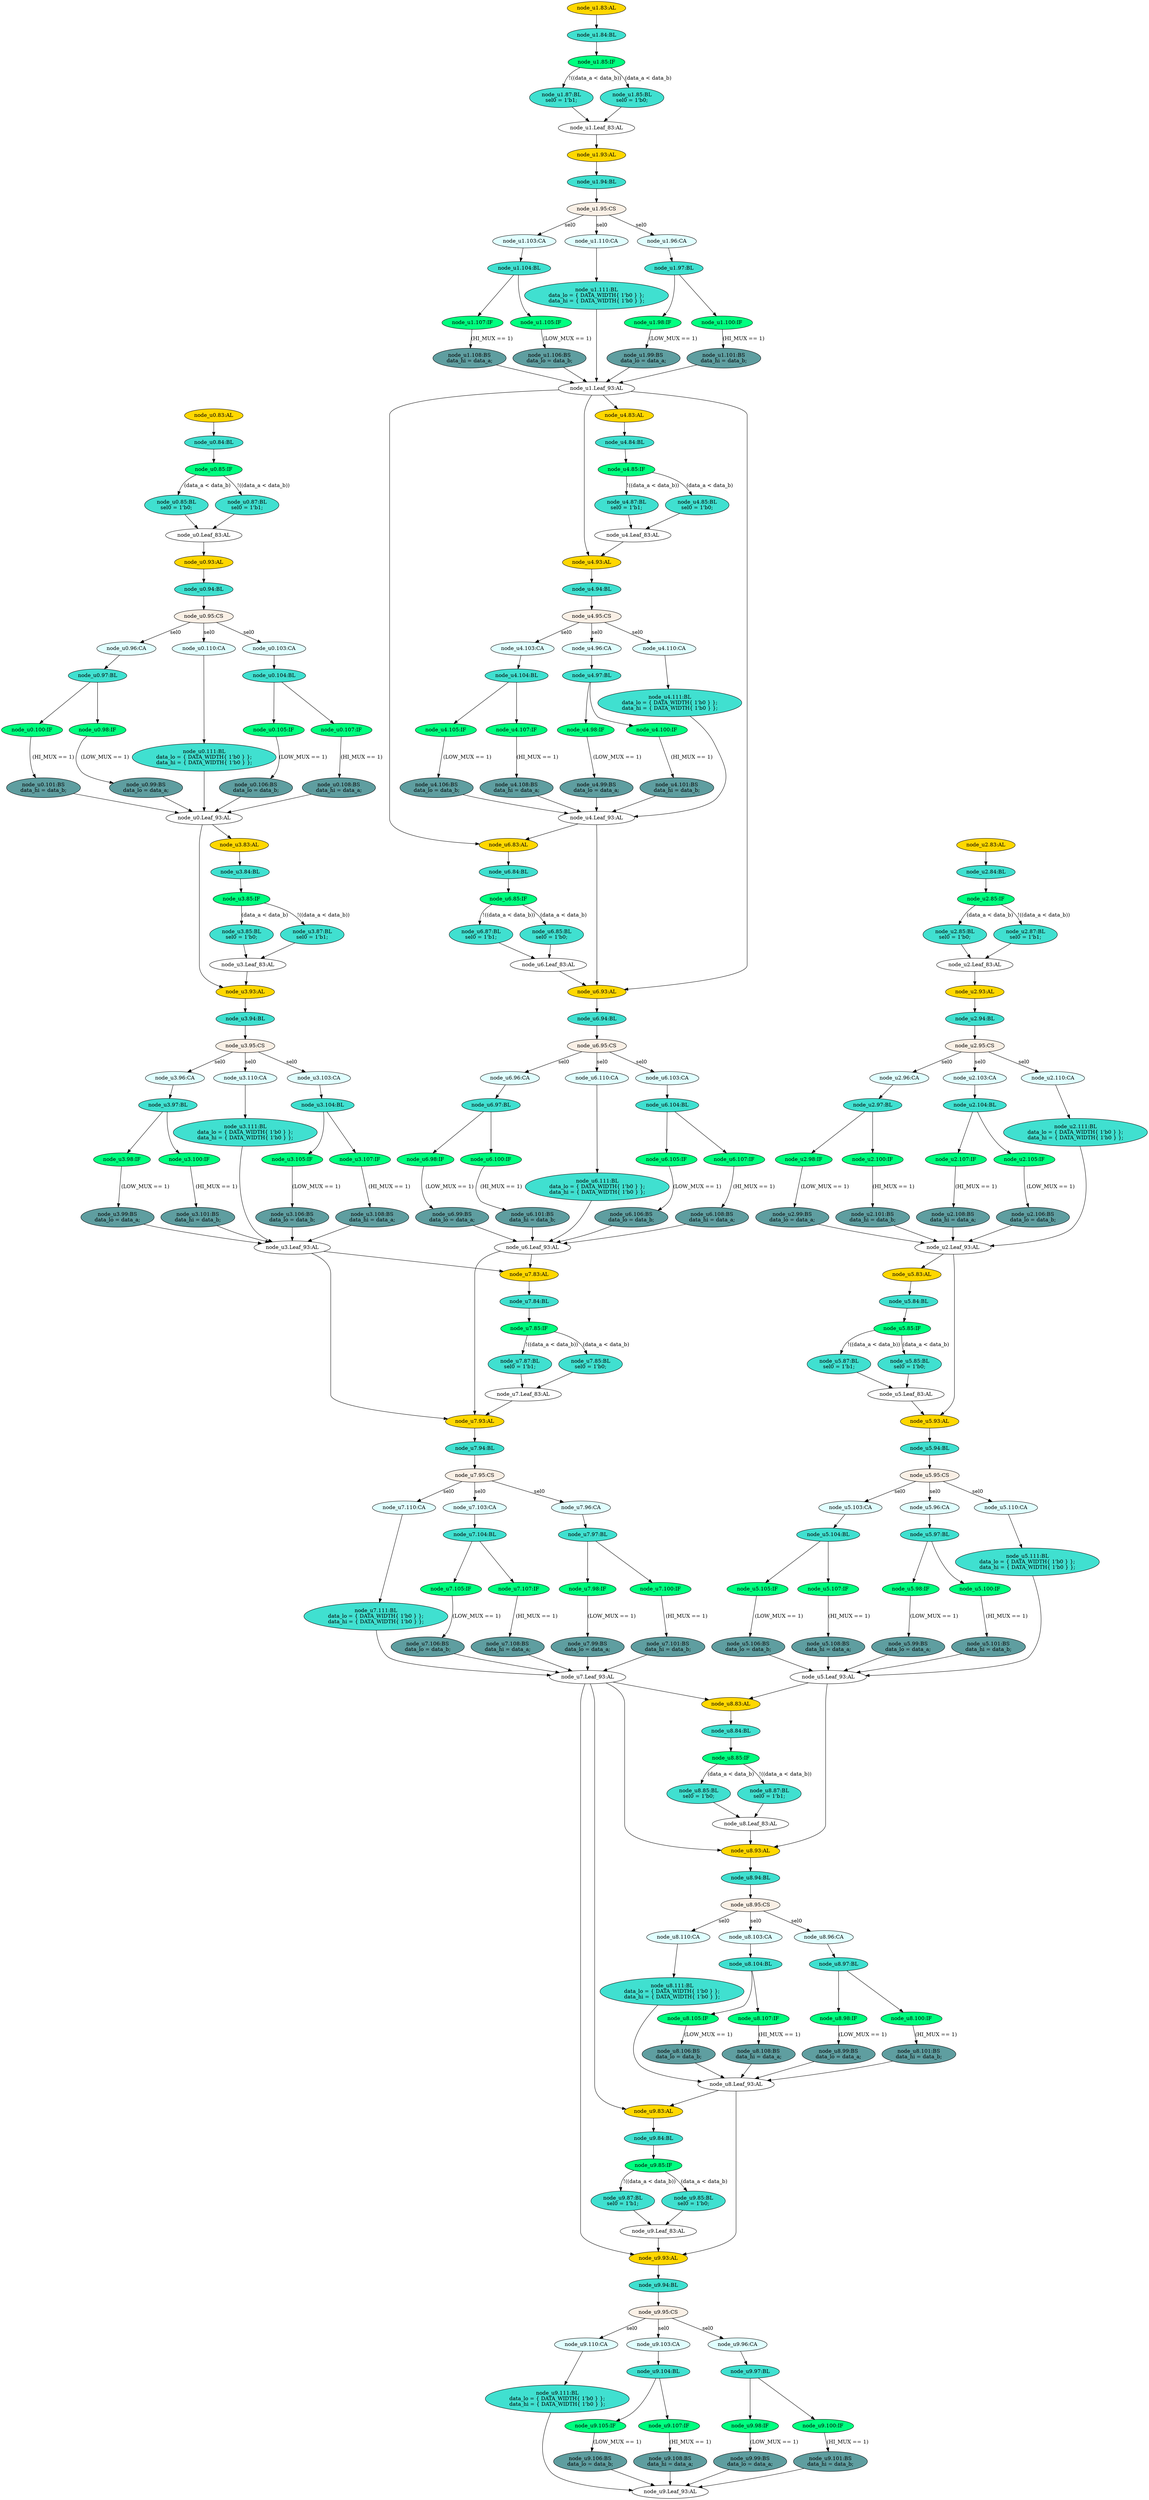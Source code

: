 strict digraph "compose( ,  )" {
	node [label="\N"];
	"node_u7.Leaf_93:AL"	 [def_var="['data_hi', 'data_lo']",
		label="node_u7.Leaf_93:AL"];
	"node_u8.93:AL"	 [ast="<pyverilog.vparser.ast.Always object at 0x7f8ec69d7350>",
		clk_sens=False,
		fillcolor=gold,
		label="node_u8.93:AL",
		sens="['data_b', 'data_a']",
		statements="[]",
		style=filled,
		typ=Always,
		use_var="['data_b', 'data_a', 'sel0', 'LOW_MUX', 'HI_MUX']"];
	"node_u7.Leaf_93:AL" -> "node_u8.93:AL";
	"node_u9.93:AL"	 [ast="<pyverilog.vparser.ast.Always object at 0x7f8ec69d7350>",
		clk_sens=False,
		fillcolor=gold,
		label="node_u9.93:AL",
		sens="['data_b', 'data_a']",
		statements="[]",
		style=filled,
		typ=Always,
		use_var="['data_b', 'data_a', 'sel0', 'LOW_MUX', 'HI_MUX']"];
	"node_u7.Leaf_93:AL" -> "node_u9.93:AL";
	"node_u9.83:AL"	 [ast="<pyverilog.vparser.ast.Always object at 0x7f8ec69c52d0>",
		clk_sens=False,
		fillcolor=gold,
		label="node_u9.83:AL",
		sens="[]",
		statements="[]",
		style=filled,
		typ=Always,
		use_var="['data_b', 'data_a']"];
	"node_u7.Leaf_93:AL" -> "node_u9.83:AL";
	"node_u8.83:AL"	 [ast="<pyverilog.vparser.ast.Always object at 0x7f8ec69c52d0>",
		clk_sens=False,
		fillcolor=gold,
		label="node_u8.83:AL",
		sens="[]",
		statements="[]",
		style=filled,
		typ=Always,
		use_var="['data_b', 'data_a']"];
	"node_u7.Leaf_93:AL" -> "node_u8.83:AL";
	"node_u2.103:CA"	 [ast="<pyverilog.vparser.ast.Case object at 0x7f8ec68652d0>",
		fillcolor=lightcyan,
		label="node_u2.103:CA",
		statements="[]",
		style=filled,
		typ=Case];
	"node_u2.104:BL"	 [ast="<pyverilog.vparser.ast.Block object at 0x7f8ec6865190>",
		fillcolor=turquoise,
		label="node_u2.104:BL",
		statements="[]",
		style=filled,
		typ=Block];
	"node_u2.103:CA" -> "node_u2.104:BL"	 [cond="[]",
		lineno=None];
	"node_u4.85:IF"	 [ast="<pyverilog.vparser.ast.IfStatement object at 0x7f8ec69ad050>",
		fillcolor=springgreen,
		label="node_u4.85:IF",
		statements="[]",
		style=filled,
		typ=IfStatement];
	"node_u4.87:BL"	 [ast="<pyverilog.vparser.ast.Block object at 0x7f8ec69adb50>",
		fillcolor=turquoise,
		label="node_u4.87:BL
sel0 = 1'b1;",
		statements="[<pyverilog.vparser.ast.BlockingSubstitution object at 0x7f8ec69ad150>]",
		style=filled,
		typ=Block];
	"node_u4.85:IF" -> "node_u4.87:BL"	 [cond="['data_a', 'data_b']",
		label="!((data_a < data_b))",
		lineno=85];
	"node_u4.85:BL"	 [ast="<pyverilog.vparser.ast.Block object at 0x7f8ec69ad450>",
		fillcolor=turquoise,
		label="node_u4.85:BL
sel0 = 1'b0;",
		statements="[<pyverilog.vparser.ast.BlockingSubstitution object at 0x7f8ec69ad550>]",
		style=filled,
		typ=Block];
	"node_u4.85:IF" -> "node_u4.85:BL"	 [cond="['data_a', 'data_b']",
		label="(data_a < data_b)",
		lineno=85];
	"node_u0.110:CA"	 [ast="<pyverilog.vparser.ast.Case object at 0x7f8ec68659d0>",
		fillcolor=lightcyan,
		label="node_u0.110:CA",
		statements="[]",
		style=filled,
		typ=Case];
	"node_u0.111:BL"	 [ast="<pyverilog.vparser.ast.Block object at 0x7f8ec6865450>",
		fillcolor=turquoise,
		label="node_u0.111:BL
data_lo = { DATA_WIDTH{ 1'b0 } };
data_hi = { DATA_WIDTH{ 1'b0 } };",
		statements="[<pyverilog.vparser.ast.BlockingSubstitution object at 0x7f8ec6865b90>, <pyverilog.vparser.ast.BlockingSubstitution object at 0x7f8ec6865d90>]",
		style=filled,
		typ=Block];
	"node_u0.110:CA" -> "node_u0.111:BL"	 [cond="[]",
		lineno=None];
	"node_u7.110:CA"	 [ast="<pyverilog.vparser.ast.Case object at 0x7f8ec68659d0>",
		fillcolor=lightcyan,
		label="node_u7.110:CA",
		statements="[]",
		style=filled,
		typ=Case];
	"node_u7.111:BL"	 [ast="<pyverilog.vparser.ast.Block object at 0x7f8ec6865450>",
		fillcolor=turquoise,
		label="node_u7.111:BL
data_lo = { DATA_WIDTH{ 1'b0 } };
data_hi = { DATA_WIDTH{ 1'b0 } };",
		statements="[<pyverilog.vparser.ast.BlockingSubstitution object at 0x7f8ec6865b90>, <pyverilog.vparser.ast.BlockingSubstitution object at 0x7f8ec6865d90>]",
		style=filled,
		typ=Block];
	"node_u7.110:CA" -> "node_u7.111:BL"	 [cond="[]",
		lineno=None];
	"node_u8.94:BL"	 [ast="<pyverilog.vparser.ast.Block object at 0x7f8ec72a64d0>",
		fillcolor=turquoise,
		label="node_u8.94:BL",
		statements="[]",
		style=filled,
		typ=Block];
	"node_u8.93:AL" -> "node_u8.94:BL"	 [cond="[]",
		lineno=None];
	"node_u7.105:IF"	 [ast="<pyverilog.vparser.ast.IfStatement object at 0x7f8ec6865e50>",
		fillcolor=springgreen,
		label="node_u7.105:IF",
		statements="[]",
		style=filled,
		typ=IfStatement];
	"node_u7.106:BS"	 [ast="<pyverilog.vparser.ast.BlockingSubstitution object at 0x7f8ec6865e90>",
		fillcolor=cadetblue,
		label="node_u7.106:BS
data_lo = data_b;",
		statements="[<pyverilog.vparser.ast.BlockingSubstitution object at 0x7f8ec6865e90>]",
		style=filled,
		typ=BlockingSubstitution];
	"node_u7.105:IF" -> "node_u7.106:BS"	 [cond="['LOW_MUX']",
		label="(LOW_MUX == 1)",
		lineno=105];
	"node_u1.106:BS"	 [ast="<pyverilog.vparser.ast.BlockingSubstitution object at 0x7f8ec6865e90>",
		fillcolor=cadetblue,
		label="node_u1.106:BS
data_lo = data_b;",
		statements="[<pyverilog.vparser.ast.BlockingSubstitution object at 0x7f8ec6865e90>]",
		style=filled,
		typ=BlockingSubstitution];
	"node_u1.Leaf_93:AL"	 [def_var="['data_hi', 'data_lo']",
		label="node_u1.Leaf_93:AL"];
	"node_u1.106:BS" -> "node_u1.Leaf_93:AL"	 [cond="[]",
		lineno=None];
	"node_u9.110:CA"	 [ast="<pyverilog.vparser.ast.Case object at 0x7f8ec68659d0>",
		fillcolor=lightcyan,
		label="node_u9.110:CA",
		statements="[]",
		style=filled,
		typ=Case];
	"node_u9.111:BL"	 [ast="<pyverilog.vparser.ast.Block object at 0x7f8ec6865450>",
		fillcolor=turquoise,
		label="node_u9.111:BL
data_lo = { DATA_WIDTH{ 1'b0 } };
data_hi = { DATA_WIDTH{ 1'b0 } };",
		statements="[<pyverilog.vparser.ast.BlockingSubstitution object at 0x7f8ec6865b90>, <pyverilog.vparser.ast.BlockingSubstitution object at 0x7f8ec6865d90>]",
		style=filled,
		typ=Block];
	"node_u9.110:CA" -> "node_u9.111:BL"	 [cond="[]",
		lineno=None];
	"node_u5.Leaf_83:AL"	 [def_var="['sel0']",
		label="node_u5.Leaf_83:AL"];
	"node_u5.93:AL"	 [ast="<pyverilog.vparser.ast.Always object at 0x7f8ec69d7350>",
		clk_sens=False,
		fillcolor=gold,
		label="node_u5.93:AL",
		sens="['data_b', 'data_a']",
		statements="[]",
		style=filled,
		typ=Always,
		use_var="['data_b', 'data_a', 'sel0', 'LOW_MUX', 'HI_MUX']"];
	"node_u5.Leaf_83:AL" -> "node_u5.93:AL";
	"node_u9.Leaf_93:AL"	 [def_var="['data_hi', 'data_lo']",
		label="node_u9.Leaf_93:AL"];
	"node_u9.84:BL"	 [ast="<pyverilog.vparser.ast.Block object at 0x7f8ec69c50d0>",
		fillcolor=turquoise,
		label="node_u9.84:BL",
		statements="[]",
		style=filled,
		typ=Block];
	"node_u9.85:IF"	 [ast="<pyverilog.vparser.ast.IfStatement object at 0x7f8ec69ad050>",
		fillcolor=springgreen,
		label="node_u9.85:IF",
		statements="[]",
		style=filled,
		typ=IfStatement];
	"node_u9.84:BL" -> "node_u9.85:IF"	 [cond="[]",
		lineno=None];
	"node_u4.83:AL"	 [ast="<pyverilog.vparser.ast.Always object at 0x7f8ec69c52d0>",
		clk_sens=False,
		fillcolor=gold,
		label="node_u4.83:AL",
		sens="[]",
		statements="[]",
		style=filled,
		typ=Always,
		use_var="['data_b', 'data_a']"];
	"node_u1.Leaf_93:AL" -> "node_u4.83:AL";
	"node_u6.93:AL"	 [ast="<pyverilog.vparser.ast.Always object at 0x7f8ec69d7350>",
		clk_sens=False,
		fillcolor=gold,
		label="node_u6.93:AL",
		sens="['data_b', 'data_a']",
		statements="[]",
		style=filled,
		typ=Always,
		use_var="['data_b', 'data_a', 'sel0', 'LOW_MUX', 'HI_MUX']"];
	"node_u1.Leaf_93:AL" -> "node_u6.93:AL";
	"node_u6.83:AL"	 [ast="<pyverilog.vparser.ast.Always object at 0x7f8ec69c52d0>",
		clk_sens=False,
		fillcolor=gold,
		label="node_u6.83:AL",
		sens="[]",
		statements="[]",
		style=filled,
		typ=Always,
		use_var="['data_b', 'data_a']"];
	"node_u1.Leaf_93:AL" -> "node_u6.83:AL";
	"node_u4.93:AL"	 [ast="<pyverilog.vparser.ast.Always object at 0x7f8ec69d7350>",
		clk_sens=False,
		fillcolor=gold,
		label="node_u4.93:AL",
		sens="['data_b', 'data_a']",
		statements="[]",
		style=filled,
		typ=Always,
		use_var="['data_b', 'data_a', 'sel0', 'LOW_MUX', 'HI_MUX']"];
	"node_u1.Leaf_93:AL" -> "node_u4.93:AL";
	"node_u2.Leaf_93:AL"	 [def_var="['data_hi', 'data_lo']",
		label="node_u2.Leaf_93:AL"];
	"node_u2.Leaf_93:AL" -> "node_u5.93:AL";
	"node_u5.83:AL"	 [ast="<pyverilog.vparser.ast.Always object at 0x7f8ec69c52d0>",
		clk_sens=False,
		fillcolor=gold,
		label="node_u5.83:AL",
		sens="[]",
		statements="[]",
		style=filled,
		typ=Always,
		use_var="['data_b', 'data_a']"];
	"node_u2.Leaf_93:AL" -> "node_u5.83:AL";
	"node_u9.111:BL" -> "node_u9.Leaf_93:AL"	 [cond="[]",
		lineno=None];
	"node_u6.87:BL"	 [ast="<pyverilog.vparser.ast.Block object at 0x7f8ec69adb50>",
		fillcolor=turquoise,
		label="node_u6.87:BL
sel0 = 1'b1;",
		statements="[<pyverilog.vparser.ast.BlockingSubstitution object at 0x7f8ec69ad150>]",
		style=filled,
		typ=Block];
	"node_u6.Leaf_83:AL"	 [def_var="['sel0']",
		label="node_u6.Leaf_83:AL"];
	"node_u6.87:BL" -> "node_u6.Leaf_83:AL"	 [cond="[]",
		lineno=None];
	"node_u7.97:BL"	 [ast="<pyverilog.vparser.ast.Block object at 0x7f8ec6c8d910>",
		fillcolor=turquoise,
		label="node_u7.97:BL",
		statements="[]",
		style=filled,
		typ=Block];
	"node_u7.100:IF"	 [ast="<pyverilog.vparser.ast.IfStatement object at 0x7f8ec6865650>",
		fillcolor=springgreen,
		label="node_u7.100:IF",
		statements="[]",
		style=filled,
		typ=IfStatement];
	"node_u7.97:BL" -> "node_u7.100:IF"	 [cond="[]",
		lineno=None];
	"node_u7.98:IF"	 [ast="<pyverilog.vparser.ast.IfStatement object at 0x7f8ec6c8d450>",
		fillcolor=springgreen,
		label="node_u7.98:IF",
		statements="[]",
		style=filled,
		typ=IfStatement];
	"node_u7.97:BL" -> "node_u7.98:IF"	 [cond="[]",
		lineno=None];
	"node_u3.99:BS"	 [ast="<pyverilog.vparser.ast.BlockingSubstitution object at 0x7f8ec6865850>",
		fillcolor=cadetblue,
		label="node_u3.99:BS
data_lo = data_a;",
		statements="[<pyverilog.vparser.ast.BlockingSubstitution object at 0x7f8ec6865850>]",
		style=filled,
		typ=BlockingSubstitution];
	"node_u3.Leaf_93:AL"	 [def_var="['data_hi', 'data_lo']",
		label="node_u3.Leaf_93:AL"];
	"node_u3.99:BS" -> "node_u3.Leaf_93:AL"	 [cond="[]",
		lineno=None];
	"node_u8.85:BL"	 [ast="<pyverilog.vparser.ast.Block object at 0x7f8ec69ad450>",
		fillcolor=turquoise,
		label="node_u8.85:BL
sel0 = 1'b0;",
		statements="[<pyverilog.vparser.ast.BlockingSubstitution object at 0x7f8ec69ad550>]",
		style=filled,
		typ=Block];
	"node_u8.Leaf_83:AL"	 [def_var="['sel0']",
		label="node_u8.Leaf_83:AL"];
	"node_u8.85:BL" -> "node_u8.Leaf_83:AL"	 [cond="[]",
		lineno=None];
	"node_u3.96:CA"	 [ast="<pyverilog.vparser.ast.Case object at 0x7f8ec6c8da50>",
		fillcolor=lightcyan,
		label="node_u3.96:CA",
		statements="[]",
		style=filled,
		typ=Case];
	"node_u3.97:BL"	 [ast="<pyverilog.vparser.ast.Block object at 0x7f8ec6c8d910>",
		fillcolor=turquoise,
		label="node_u3.97:BL",
		statements="[]",
		style=filled,
		typ=Block];
	"node_u3.96:CA" -> "node_u3.97:BL"	 [cond="[]",
		lineno=None];
	"node_u3.85:BL"	 [ast="<pyverilog.vparser.ast.Block object at 0x7f8ec69ad450>",
		fillcolor=turquoise,
		label="node_u3.85:BL
sel0 = 1'b0;",
		statements="[<pyverilog.vparser.ast.BlockingSubstitution object at 0x7f8ec69ad550>]",
		style=filled,
		typ=Block];
	"node_u3.Leaf_83:AL"	 [def_var="['sel0']",
		label="node_u3.Leaf_83:AL"];
	"node_u3.85:BL" -> "node_u3.Leaf_83:AL"	 [cond="[]",
		lineno=None];
	"node_u1.110:CA"	 [ast="<pyverilog.vparser.ast.Case object at 0x7f8ec68659d0>",
		fillcolor=lightcyan,
		label="node_u1.110:CA",
		statements="[]",
		style=filled,
		typ=Case];
	"node_u1.111:BL"	 [ast="<pyverilog.vparser.ast.Block object at 0x7f8ec6865450>",
		fillcolor=turquoise,
		label="node_u1.111:BL
data_lo = { DATA_WIDTH{ 1'b0 } };
data_hi = { DATA_WIDTH{ 1'b0 } };",
		statements="[<pyverilog.vparser.ast.BlockingSubstitution object at 0x7f8ec6865b90>, <pyverilog.vparser.ast.BlockingSubstitution object at 0x7f8ec6865d90>]",
		style=filled,
		typ=Block];
	"node_u1.110:CA" -> "node_u1.111:BL"	 [cond="[]",
		lineno=None];
	"node_u9.105:IF"	 [ast="<pyverilog.vparser.ast.IfStatement object at 0x7f8ec6865e50>",
		fillcolor=springgreen,
		label="node_u9.105:IF",
		statements="[]",
		style=filled,
		typ=IfStatement];
	"node_u9.106:BS"	 [ast="<pyverilog.vparser.ast.BlockingSubstitution object at 0x7f8ec6865e90>",
		fillcolor=cadetblue,
		label="node_u9.106:BS
data_lo = data_b;",
		statements="[<pyverilog.vparser.ast.BlockingSubstitution object at 0x7f8ec6865e90>]",
		style=filled,
		typ=BlockingSubstitution];
	"node_u9.105:IF" -> "node_u9.106:BS"	 [cond="['LOW_MUX']",
		label="(LOW_MUX == 1)",
		lineno=105];
	"node_u0.106:BS"	 [ast="<pyverilog.vparser.ast.BlockingSubstitution object at 0x7f8ec6865e90>",
		fillcolor=cadetblue,
		label="node_u0.106:BS
data_lo = data_b;",
		statements="[<pyverilog.vparser.ast.BlockingSubstitution object at 0x7f8ec6865e90>]",
		style=filled,
		typ=BlockingSubstitution];
	"node_u0.Leaf_93:AL"	 [def_var="['data_hi', 'data_lo']",
		label="node_u0.Leaf_93:AL"];
	"node_u0.106:BS" -> "node_u0.Leaf_93:AL"	 [cond="[]",
		lineno=None];
	"node_u2.96:CA"	 [ast="<pyverilog.vparser.ast.Case object at 0x7f8ec6c8da50>",
		fillcolor=lightcyan,
		label="node_u2.96:CA",
		statements="[]",
		style=filled,
		typ=Case];
	"node_u2.97:BL"	 [ast="<pyverilog.vparser.ast.Block object at 0x7f8ec6c8d910>",
		fillcolor=turquoise,
		label="node_u2.97:BL",
		statements="[]",
		style=filled,
		typ=Block];
	"node_u2.96:CA" -> "node_u2.97:BL"	 [cond="[]",
		lineno=None];
	"node_u2.85:BL"	 [ast="<pyverilog.vparser.ast.Block object at 0x7f8ec69ad450>",
		fillcolor=turquoise,
		label="node_u2.85:BL
sel0 = 1'b0;",
		statements="[<pyverilog.vparser.ast.BlockingSubstitution object at 0x7f8ec69ad550>]",
		style=filled,
		typ=Block];
	"node_u2.Leaf_83:AL"	 [def_var="['sel0']",
		label="node_u2.Leaf_83:AL"];
	"node_u2.85:BL" -> "node_u2.Leaf_83:AL"	 [cond="[]",
		lineno=None];
	"node_u4.98:IF"	 [ast="<pyverilog.vparser.ast.IfStatement object at 0x7f8ec6c8d450>",
		fillcolor=springgreen,
		label="node_u4.98:IF",
		statements="[]",
		style=filled,
		typ=IfStatement];
	"node_u4.99:BS"	 [ast="<pyverilog.vparser.ast.BlockingSubstitution object at 0x7f8ec6865850>",
		fillcolor=cadetblue,
		label="node_u4.99:BS
data_lo = data_a;",
		statements="[<pyverilog.vparser.ast.BlockingSubstitution object at 0x7f8ec6865850>]",
		style=filled,
		typ=BlockingSubstitution];
	"node_u4.98:IF" -> "node_u4.99:BS"	 [cond="['LOW_MUX']",
		label="(LOW_MUX == 1)",
		lineno=98];
	"node_u3.93:AL"	 [ast="<pyverilog.vparser.ast.Always object at 0x7f8ec69d7350>",
		clk_sens=False,
		fillcolor=gold,
		label="node_u3.93:AL",
		sens="['data_b', 'data_a']",
		statements="[]",
		style=filled,
		typ=Always,
		use_var="['data_b', 'data_a', 'sel0', 'LOW_MUX', 'HI_MUX']"];
	"node_u3.94:BL"	 [ast="<pyverilog.vparser.ast.Block object at 0x7f8ec72a64d0>",
		fillcolor=turquoise,
		label="node_u3.94:BL",
		statements="[]",
		style=filled,
		typ=Block];
	"node_u3.93:AL" -> "node_u3.94:BL"	 [cond="[]",
		lineno=None];
	"node_u2.93:AL"	 [ast="<pyverilog.vparser.ast.Always object at 0x7f8ec69d7350>",
		clk_sens=False,
		fillcolor=gold,
		label="node_u2.93:AL",
		sens="['data_b', 'data_a']",
		statements="[]",
		style=filled,
		typ=Always,
		use_var="['data_b', 'data_a', 'sel0', 'LOW_MUX', 'HI_MUX']"];
	"node_u2.Leaf_83:AL" -> "node_u2.93:AL";
	"node_u4.Leaf_83:AL"	 [def_var="['sel0']",
		label="node_u4.Leaf_83:AL"];
	"node_u4.87:BL" -> "node_u4.Leaf_83:AL"	 [cond="[]",
		lineno=None];
	"node_u0.111:BL" -> "node_u0.Leaf_93:AL"	 [cond="[]",
		lineno=None];
	"node_u9.107:IF"	 [ast="<pyverilog.vparser.ast.IfStatement object at 0x7f8ec68653d0>",
		fillcolor=springgreen,
		label="node_u9.107:IF",
		statements="[]",
		style=filled,
		typ=IfStatement];
	"node_u9.108:BS"	 [ast="<pyverilog.vparser.ast.BlockingSubstitution object at 0x7f8ec6865dd0>",
		fillcolor=cadetblue,
		label="node_u9.108:BS
data_hi = data_a;",
		statements="[<pyverilog.vparser.ast.BlockingSubstitution object at 0x7f8ec6865dd0>]",
		style=filled,
		typ=BlockingSubstitution];
	"node_u9.107:IF" -> "node_u9.108:BS"	 [cond="['HI_MUX']",
		label="(HI_MUX == 1)",
		lineno=107];
	"node_u1.99:BS"	 [ast="<pyverilog.vparser.ast.BlockingSubstitution object at 0x7f8ec6865850>",
		fillcolor=cadetblue,
		label="node_u1.99:BS
data_lo = data_a;",
		statements="[<pyverilog.vparser.ast.BlockingSubstitution object at 0x7f8ec6865850>]",
		style=filled,
		typ=BlockingSubstitution];
	"node_u1.99:BS" -> "node_u1.Leaf_93:AL"	 [cond="[]",
		lineno=None];
	"node_u3.101:BS"	 [ast="<pyverilog.vparser.ast.BlockingSubstitution object at 0x7f8ec6865c90>",
		fillcolor=cadetblue,
		label="node_u3.101:BS
data_hi = data_b;",
		statements="[<pyverilog.vparser.ast.BlockingSubstitution object at 0x7f8ec6865c90>]",
		style=filled,
		typ=BlockingSubstitution];
	"node_u3.101:BS" -> "node_u3.Leaf_93:AL"	 [cond="[]",
		lineno=None];
	"node_u9.94:BL"	 [ast="<pyverilog.vparser.ast.Block object at 0x7f8ec72a64d0>",
		fillcolor=turquoise,
		label="node_u9.94:BL",
		statements="[]",
		style=filled,
		typ=Block];
	"node_u9.93:AL" -> "node_u9.94:BL"	 [cond="[]",
		lineno=None];
	"node_u9.98:IF"	 [ast="<pyverilog.vparser.ast.IfStatement object at 0x7f8ec6c8d450>",
		fillcolor=springgreen,
		label="node_u9.98:IF",
		statements="[]",
		style=filled,
		typ=IfStatement];
	"node_u9.99:BS"	 [ast="<pyverilog.vparser.ast.BlockingSubstitution object at 0x7f8ec6865850>",
		fillcolor=cadetblue,
		label="node_u9.99:BS
data_lo = data_a;",
		statements="[<pyverilog.vparser.ast.BlockingSubstitution object at 0x7f8ec6865850>]",
		style=filled,
		typ=BlockingSubstitution];
	"node_u9.98:IF" -> "node_u9.99:BS"	 [cond="['LOW_MUX']",
		label="(LOW_MUX == 1)",
		lineno=98];
	"node_u3.98:IF"	 [ast="<pyverilog.vparser.ast.IfStatement object at 0x7f8ec6c8d450>",
		fillcolor=springgreen,
		label="node_u3.98:IF",
		statements="[]",
		style=filled,
		typ=IfStatement];
	"node_u3.97:BL" -> "node_u3.98:IF"	 [cond="[]",
		lineno=None];
	"node_u3.100:IF"	 [ast="<pyverilog.vparser.ast.IfStatement object at 0x7f8ec6865650>",
		fillcolor=springgreen,
		label="node_u3.100:IF",
		statements="[]",
		style=filled,
		typ=IfStatement];
	"node_u3.97:BL" -> "node_u3.100:IF"	 [cond="[]",
		lineno=None];
	"node_u7.83:AL"	 [ast="<pyverilog.vparser.ast.Always object at 0x7f8ec69c52d0>",
		clk_sens=False,
		fillcolor=gold,
		label="node_u7.83:AL",
		sens="[]",
		statements="[]",
		style=filled,
		typ=Always,
		use_var="['data_b', 'data_a']"];
	"node_u7.84:BL"	 [ast="<pyverilog.vparser.ast.Block object at 0x7f8ec69c50d0>",
		fillcolor=turquoise,
		label="node_u7.84:BL",
		statements="[]",
		style=filled,
		typ=Block];
	"node_u7.83:AL" -> "node_u7.84:BL"	 [cond="[]",
		lineno=None];
	"node_u8.96:CA"	 [ast="<pyverilog.vparser.ast.Case object at 0x7f8ec6c8da50>",
		fillcolor=lightcyan,
		label="node_u8.96:CA",
		statements="[]",
		style=filled,
		typ=Case];
	"node_u8.97:BL"	 [ast="<pyverilog.vparser.ast.Block object at 0x7f8ec6c8d910>",
		fillcolor=turquoise,
		label="node_u8.97:BL",
		statements="[]",
		style=filled,
		typ=Block];
	"node_u8.96:CA" -> "node_u8.97:BL"	 [cond="[]",
		lineno=None];
	"node_u3.Leaf_93:AL" -> "node_u7.83:AL";
	"node_u7.93:AL"	 [ast="<pyverilog.vparser.ast.Always object at 0x7f8ec69d7350>",
		clk_sens=False,
		fillcolor=gold,
		label="node_u7.93:AL",
		sens="['data_b', 'data_a']",
		statements="[]",
		style=filled,
		typ=Always,
		use_var="['data_b', 'data_a', 'sel0', 'LOW_MUX', 'HI_MUX']"];
	"node_u3.Leaf_93:AL" -> "node_u7.93:AL";
	"node_u3.104:BL"	 [ast="<pyverilog.vparser.ast.Block object at 0x7f8ec6865190>",
		fillcolor=turquoise,
		label="node_u3.104:BL",
		statements="[]",
		style=filled,
		typ=Block];
	"node_u3.107:IF"	 [ast="<pyverilog.vparser.ast.IfStatement object at 0x7f8ec68653d0>",
		fillcolor=springgreen,
		label="node_u3.107:IF",
		statements="[]",
		style=filled,
		typ=IfStatement];
	"node_u3.104:BL" -> "node_u3.107:IF"	 [cond="[]",
		lineno=None];
	"node_u3.105:IF"	 [ast="<pyverilog.vparser.ast.IfStatement object at 0x7f8ec6865e50>",
		fillcolor=springgreen,
		label="node_u3.105:IF",
		statements="[]",
		style=filled,
		typ=IfStatement];
	"node_u3.104:BL" -> "node_u3.105:IF"	 [cond="[]",
		lineno=None];
	"node_u6.104:BL"	 [ast="<pyverilog.vparser.ast.Block object at 0x7f8ec6865190>",
		fillcolor=turquoise,
		label="node_u6.104:BL",
		statements="[]",
		style=filled,
		typ=Block];
	"node_u6.105:IF"	 [ast="<pyverilog.vparser.ast.IfStatement object at 0x7f8ec6865e50>",
		fillcolor=springgreen,
		label="node_u6.105:IF",
		statements="[]",
		style=filled,
		typ=IfStatement];
	"node_u6.104:BL" -> "node_u6.105:IF"	 [cond="[]",
		lineno=None];
	"node_u6.107:IF"	 [ast="<pyverilog.vparser.ast.IfStatement object at 0x7f8ec68653d0>",
		fillcolor=springgreen,
		label="node_u6.107:IF",
		statements="[]",
		style=filled,
		typ=IfStatement];
	"node_u6.104:BL" -> "node_u6.107:IF"	 [cond="[]",
		lineno=None];
	"node_u6.101:BS"	 [ast="<pyverilog.vparser.ast.BlockingSubstitution object at 0x7f8ec6865c90>",
		fillcolor=cadetblue,
		label="node_u6.101:BS
data_hi = data_b;",
		statements="[<pyverilog.vparser.ast.BlockingSubstitution object at 0x7f8ec6865c90>]",
		style=filled,
		typ=BlockingSubstitution];
	"node_u6.Leaf_93:AL"	 [def_var="['data_hi', 'data_lo']",
		label="node_u6.Leaf_93:AL"];
	"node_u6.101:BS" -> "node_u6.Leaf_93:AL"	 [cond="[]",
		lineno=None];
	"node_u1.101:BS"	 [ast="<pyverilog.vparser.ast.BlockingSubstitution object at 0x7f8ec6865c90>",
		fillcolor=cadetblue,
		label="node_u1.101:BS
data_hi = data_b;",
		statements="[<pyverilog.vparser.ast.BlockingSubstitution object at 0x7f8ec6865c90>]",
		style=filled,
		typ=BlockingSubstitution];
	"node_u1.101:BS" -> "node_u1.Leaf_93:AL"	 [cond="[]",
		lineno=None];
	"node_u6.111:BL"	 [ast="<pyverilog.vparser.ast.Block object at 0x7f8ec6865450>",
		fillcolor=turquoise,
		label="node_u6.111:BL
data_lo = { DATA_WIDTH{ 1'b0 } };
data_hi = { DATA_WIDTH{ 1'b0 } };",
		statements="[<pyverilog.vparser.ast.BlockingSubstitution object at 0x7f8ec6865b90>, <pyverilog.vparser.ast.BlockingSubstitution object at 0x7f8ec6865d90>]",
		style=filled,
		typ=Block];
	"node_u6.111:BL" -> "node_u6.Leaf_93:AL"	 [cond="[]",
		lineno=None];
	"node_u0.104:BL"	 [ast="<pyverilog.vparser.ast.Block object at 0x7f8ec6865190>",
		fillcolor=turquoise,
		label="node_u0.104:BL",
		statements="[]",
		style=filled,
		typ=Block];
	"node_u0.107:IF"	 [ast="<pyverilog.vparser.ast.IfStatement object at 0x7f8ec68653d0>",
		fillcolor=springgreen,
		label="node_u0.107:IF",
		statements="[]",
		style=filled,
		typ=IfStatement];
	"node_u0.104:BL" -> "node_u0.107:IF"	 [cond="[]",
		lineno=None];
	"node_u0.105:IF"	 [ast="<pyverilog.vparser.ast.IfStatement object at 0x7f8ec6865e50>",
		fillcolor=springgreen,
		label="node_u0.105:IF",
		statements="[]",
		style=filled,
		typ=IfStatement];
	"node_u0.104:BL" -> "node_u0.105:IF"	 [cond="[]",
		lineno=None];
	"node_u7.106:BS" -> "node_u7.Leaf_93:AL"	 [cond="[]",
		lineno=None];
	"node_u2.87:BL"	 [ast="<pyverilog.vparser.ast.Block object at 0x7f8ec69adb50>",
		fillcolor=turquoise,
		label="node_u2.87:BL
sel0 = 1'b1;",
		statements="[<pyverilog.vparser.ast.BlockingSubstitution object at 0x7f8ec69ad150>]",
		style=filled,
		typ=Block];
	"node_u2.87:BL" -> "node_u2.Leaf_83:AL"	 [cond="[]",
		lineno=None];
	"node_u5.84:BL"	 [ast="<pyverilog.vparser.ast.Block object at 0x7f8ec69c50d0>",
		fillcolor=turquoise,
		label="node_u5.84:BL",
		statements="[]",
		style=filled,
		typ=Block];
	"node_u5.85:IF"	 [ast="<pyverilog.vparser.ast.IfStatement object at 0x7f8ec69ad050>",
		fillcolor=springgreen,
		label="node_u5.85:IF",
		statements="[]",
		style=filled,
		typ=IfStatement];
	"node_u5.84:BL" -> "node_u5.85:IF"	 [cond="[]",
		lineno=None];
	"node_u5.94:BL"	 [ast="<pyverilog.vparser.ast.Block object at 0x7f8ec72a64d0>",
		fillcolor=turquoise,
		label="node_u5.94:BL",
		statements="[]",
		style=filled,
		typ=Block];
	"node_u5.93:AL" -> "node_u5.94:BL"	 [cond="[]",
		lineno=None];
	"node_u1.85:IF"	 [ast="<pyverilog.vparser.ast.IfStatement object at 0x7f8ec69ad050>",
		fillcolor=springgreen,
		label="node_u1.85:IF",
		statements="[]",
		style=filled,
		typ=IfStatement];
	"node_u1.87:BL"	 [ast="<pyverilog.vparser.ast.Block object at 0x7f8ec69adb50>",
		fillcolor=turquoise,
		label="node_u1.87:BL
sel0 = 1'b1;",
		statements="[<pyverilog.vparser.ast.BlockingSubstitution object at 0x7f8ec69ad150>]",
		style=filled,
		typ=Block];
	"node_u1.85:IF" -> "node_u1.87:BL"	 [cond="['data_a', 'data_b']",
		label="!((data_a < data_b))",
		lineno=85];
	"node_u1.85:BL"	 [ast="<pyverilog.vparser.ast.Block object at 0x7f8ec69ad450>",
		fillcolor=turquoise,
		label="node_u1.85:BL
sel0 = 1'b0;",
		statements="[<pyverilog.vparser.ast.BlockingSubstitution object at 0x7f8ec69ad550>]",
		style=filled,
		typ=Block];
	"node_u1.85:IF" -> "node_u1.85:BL"	 [cond="['data_a', 'data_b']",
		label="(data_a < data_b)",
		lineno=85];
	"node_u4.104:BL"	 [ast="<pyverilog.vparser.ast.Block object at 0x7f8ec6865190>",
		fillcolor=turquoise,
		label="node_u4.104:BL",
		statements="[]",
		style=filled,
		typ=Block];
	"node_u4.107:IF"	 [ast="<pyverilog.vparser.ast.IfStatement object at 0x7f8ec68653d0>",
		fillcolor=springgreen,
		label="node_u4.107:IF",
		statements="[]",
		style=filled,
		typ=IfStatement];
	"node_u4.104:BL" -> "node_u4.107:IF"	 [cond="[]",
		lineno=None];
	"node_u4.105:IF"	 [ast="<pyverilog.vparser.ast.IfStatement object at 0x7f8ec6865e50>",
		fillcolor=springgreen,
		label="node_u4.105:IF",
		statements="[]",
		style=filled,
		typ=IfStatement];
	"node_u4.104:BL" -> "node_u4.105:IF"	 [cond="[]",
		lineno=None];
	"node_u8.110:CA"	 [ast="<pyverilog.vparser.ast.Case object at 0x7f8ec68659d0>",
		fillcolor=lightcyan,
		label="node_u8.110:CA",
		statements="[]",
		style=filled,
		typ=Case];
	"node_u8.111:BL"	 [ast="<pyverilog.vparser.ast.Block object at 0x7f8ec6865450>",
		fillcolor=turquoise,
		label="node_u8.111:BL
data_lo = { DATA_WIDTH{ 1'b0 } };
data_hi = { DATA_WIDTH{ 1'b0 } };",
		statements="[<pyverilog.vparser.ast.BlockingSubstitution object at 0x7f8ec6865b90>, <pyverilog.vparser.ast.BlockingSubstitution object at 0x7f8ec6865d90>]",
		style=filled,
		typ=Block];
	"node_u8.110:CA" -> "node_u8.111:BL"	 [cond="[]",
		lineno=None];
	"node_u0.95:CS"	 [ast="<pyverilog.vparser.ast.CaseStatement object at 0x7f8ec6865750>",
		fillcolor=linen,
		label="node_u0.95:CS",
		statements="[]",
		style=filled,
		typ=CaseStatement];
	"node_u0.95:CS" -> "node_u0.110:CA"	 [cond="['sel0']",
		label=sel0,
		lineno=95];
	"node_u0.103:CA"	 [ast="<pyverilog.vparser.ast.Case object at 0x7f8ec68652d0>",
		fillcolor=lightcyan,
		label="node_u0.103:CA",
		statements="[]",
		style=filled,
		typ=Case];
	"node_u0.95:CS" -> "node_u0.103:CA"	 [cond="['sel0']",
		label=sel0,
		lineno=95];
	"node_u0.96:CA"	 [ast="<pyverilog.vparser.ast.Case object at 0x7f8ec6c8da50>",
		fillcolor=lightcyan,
		label="node_u0.96:CA",
		statements="[]",
		style=filled,
		typ=Case];
	"node_u0.95:CS" -> "node_u0.96:CA"	 [cond="['sel0']",
		label=sel0,
		lineno=95];
	"node_u2.83:AL"	 [ast="<pyverilog.vparser.ast.Always object at 0x7f8ec69c52d0>",
		clk_sens=False,
		fillcolor=gold,
		label="node_u2.83:AL",
		sens="[]",
		statements="[]",
		style=filled,
		typ=Always,
		use_var="['data_b', 'data_a']"];
	"node_u2.84:BL"	 [ast="<pyverilog.vparser.ast.Block object at 0x7f8ec69c50d0>",
		fillcolor=turquoise,
		label="node_u2.84:BL",
		statements="[]",
		style=filled,
		typ=Block];
	"node_u2.83:AL" -> "node_u2.84:BL"	 [cond="[]",
		lineno=None];
	"node_u0.84:BL"	 [ast="<pyverilog.vparser.ast.Block object at 0x7f8ec69c50d0>",
		fillcolor=turquoise,
		label="node_u0.84:BL",
		statements="[]",
		style=filled,
		typ=Block];
	"node_u0.85:IF"	 [ast="<pyverilog.vparser.ast.IfStatement object at 0x7f8ec69ad050>",
		fillcolor=springgreen,
		label="node_u0.85:IF",
		statements="[]",
		style=filled,
		typ=IfStatement];
	"node_u0.84:BL" -> "node_u0.85:IF"	 [cond="[]",
		lineno=None];
	"node_u6.106:BS"	 [ast="<pyverilog.vparser.ast.BlockingSubstitution object at 0x7f8ec6865e90>",
		fillcolor=cadetblue,
		label="node_u6.106:BS
data_lo = data_b;",
		statements="[<pyverilog.vparser.ast.BlockingSubstitution object at 0x7f8ec6865e90>]",
		style=filled,
		typ=BlockingSubstitution];
	"node_u6.105:IF" -> "node_u6.106:BS"	 [cond="['LOW_MUX']",
		label="(LOW_MUX == 1)",
		lineno=105];
	"node_u1.94:BL"	 [ast="<pyverilog.vparser.ast.Block object at 0x7f8ec72a64d0>",
		fillcolor=turquoise,
		label="node_u1.94:BL",
		statements="[]",
		style=filled,
		typ=Block];
	"node_u1.95:CS"	 [ast="<pyverilog.vparser.ast.CaseStatement object at 0x7f8ec6865750>",
		fillcolor=linen,
		label="node_u1.95:CS",
		statements="[]",
		style=filled,
		typ=CaseStatement];
	"node_u1.94:BL" -> "node_u1.95:CS"	 [cond="[]",
		lineno=None];
	"node_u2.98:IF"	 [ast="<pyverilog.vparser.ast.IfStatement object at 0x7f8ec6c8d450>",
		fillcolor=springgreen,
		label="node_u2.98:IF",
		statements="[]",
		style=filled,
		typ=IfStatement];
	"node_u2.99:BS"	 [ast="<pyverilog.vparser.ast.BlockingSubstitution object at 0x7f8ec6865850>",
		fillcolor=cadetblue,
		label="node_u2.99:BS
data_lo = data_a;",
		statements="[<pyverilog.vparser.ast.BlockingSubstitution object at 0x7f8ec6865850>]",
		style=filled,
		typ=BlockingSubstitution];
	"node_u2.98:IF" -> "node_u2.99:BS"	 [cond="['LOW_MUX']",
		label="(LOW_MUX == 1)",
		lineno=98];
	"node_u5.108:BS"	 [ast="<pyverilog.vparser.ast.BlockingSubstitution object at 0x7f8ec6865dd0>",
		fillcolor=cadetblue,
		label="node_u5.108:BS
data_hi = data_a;",
		statements="[<pyverilog.vparser.ast.BlockingSubstitution object at 0x7f8ec6865dd0>]",
		style=filled,
		typ=BlockingSubstitution];
	"node_u5.Leaf_93:AL"	 [def_var="['data_hi', 'data_lo']",
		label="node_u5.Leaf_93:AL"];
	"node_u5.108:BS" -> "node_u5.Leaf_93:AL"	 [cond="[]",
		lineno=None];
	"node_u5.96:CA"	 [ast="<pyverilog.vparser.ast.Case object at 0x7f8ec6c8da50>",
		fillcolor=lightcyan,
		label="node_u5.96:CA",
		statements="[]",
		style=filled,
		typ=Case];
	"node_u5.97:BL"	 [ast="<pyverilog.vparser.ast.Block object at 0x7f8ec6c8d910>",
		fillcolor=turquoise,
		label="node_u5.97:BL",
		statements="[]",
		style=filled,
		typ=Block];
	"node_u5.96:CA" -> "node_u5.97:BL"	 [cond="[]",
		lineno=None];
	"node_u6.96:CA"	 [ast="<pyverilog.vparser.ast.Case object at 0x7f8ec6c8da50>",
		fillcolor=lightcyan,
		label="node_u6.96:CA",
		statements="[]",
		style=filled,
		typ=Case];
	"node_u6.97:BL"	 [ast="<pyverilog.vparser.ast.Block object at 0x7f8ec6c8d910>",
		fillcolor=turquoise,
		label="node_u6.97:BL",
		statements="[]",
		style=filled,
		typ=Block];
	"node_u6.96:CA" -> "node_u6.97:BL"	 [cond="[]",
		lineno=None];
	"node_u3.Leaf_83:AL" -> "node_u3.93:AL";
	"node_u9.83:AL" -> "node_u9.84:BL"	 [cond="[]",
		lineno=None];
	"node_u4.Leaf_93:AL"	 [def_var="['data_hi', 'data_lo']",
		label="node_u4.Leaf_93:AL"];
	"node_u4.99:BS" -> "node_u4.Leaf_93:AL"	 [cond="[]",
		lineno=None];
	"node_u2.85:IF"	 [ast="<pyverilog.vparser.ast.IfStatement object at 0x7f8ec69ad050>",
		fillcolor=springgreen,
		label="node_u2.85:IF",
		statements="[]",
		style=filled,
		typ=IfStatement];
	"node_u2.85:IF" -> "node_u2.85:BL"	 [cond="['data_a', 'data_b']",
		label="(data_a < data_b)",
		lineno=85];
	"node_u2.85:IF" -> "node_u2.87:BL"	 [cond="['data_a', 'data_b']",
		label="!((data_a < data_b))",
		lineno=85];
	"node_u6.106:BS" -> "node_u6.Leaf_93:AL"	 [cond="[]",
		lineno=None];
	"node_u3.87:BL"	 [ast="<pyverilog.vparser.ast.Block object at 0x7f8ec69adb50>",
		fillcolor=turquoise,
		label="node_u3.87:BL
sel0 = 1'b1;",
		statements="[<pyverilog.vparser.ast.BlockingSubstitution object at 0x7f8ec69ad150>]",
		style=filled,
		typ=Block];
	"node_u3.87:BL" -> "node_u3.Leaf_83:AL"	 [cond="[]",
		lineno=None];
	"node_u8.87:BL"	 [ast="<pyverilog.vparser.ast.Block object at 0x7f8ec69adb50>",
		fillcolor=turquoise,
		label="node_u8.87:BL
sel0 = 1'b1;",
		statements="[<pyverilog.vparser.ast.BlockingSubstitution object at 0x7f8ec69ad150>]",
		style=filled,
		typ=Block];
	"node_u8.87:BL" -> "node_u8.Leaf_83:AL"	 [cond="[]",
		lineno=None];
	"node_u7.95:CS"	 [ast="<pyverilog.vparser.ast.CaseStatement object at 0x7f8ec6865750>",
		fillcolor=linen,
		label="node_u7.95:CS",
		statements="[]",
		style=filled,
		typ=CaseStatement];
	"node_u7.95:CS" -> "node_u7.110:CA"	 [cond="['sel0']",
		label=sel0,
		lineno=95];
	"node_u7.103:CA"	 [ast="<pyverilog.vparser.ast.Case object at 0x7f8ec68652d0>",
		fillcolor=lightcyan,
		label="node_u7.103:CA",
		statements="[]",
		style=filled,
		typ=Case];
	"node_u7.95:CS" -> "node_u7.103:CA"	 [cond="['sel0']",
		label=sel0,
		lineno=95];
	"node_u7.96:CA"	 [ast="<pyverilog.vparser.ast.Case object at 0x7f8ec6c8da50>",
		fillcolor=lightcyan,
		label="node_u7.96:CA",
		statements="[]",
		style=filled,
		typ=Case];
	"node_u7.95:CS" -> "node_u7.96:CA"	 [cond="['sel0']",
		label=sel0,
		lineno=95];
	"node_u2.94:BL"	 [ast="<pyverilog.vparser.ast.Block object at 0x7f8ec72a64d0>",
		fillcolor=turquoise,
		label="node_u2.94:BL",
		statements="[]",
		style=filled,
		typ=Block];
	"node_u2.93:AL" -> "node_u2.94:BL"	 [cond="[]",
		lineno=None];
	"node_u7.Leaf_83:AL"	 [def_var="['sel0']",
		label="node_u7.Leaf_83:AL"];
	"node_u7.Leaf_83:AL" -> "node_u7.93:AL";
	"node_u8.106:BS"	 [ast="<pyverilog.vparser.ast.BlockingSubstitution object at 0x7f8ec6865e90>",
		fillcolor=cadetblue,
		label="node_u8.106:BS
data_lo = data_b;",
		statements="[<pyverilog.vparser.ast.BlockingSubstitution object at 0x7f8ec6865e90>]",
		style=filled,
		typ=BlockingSubstitution];
	"node_u8.Leaf_93:AL"	 [def_var="['data_hi', 'data_lo']",
		label="node_u8.Leaf_93:AL"];
	"node_u8.106:BS" -> "node_u8.Leaf_93:AL"	 [cond="[]",
		lineno=None];
	"node_u1.98:IF"	 [ast="<pyverilog.vparser.ast.IfStatement object at 0x7f8ec6c8d450>",
		fillcolor=springgreen,
		label="node_u1.98:IF",
		statements="[]",
		style=filled,
		typ=IfStatement];
	"node_u1.98:IF" -> "node_u1.99:BS"	 [cond="['LOW_MUX']",
		label="(LOW_MUX == 1)",
		lineno=98];
	"node_u5.101:BS"	 [ast="<pyverilog.vparser.ast.BlockingSubstitution object at 0x7f8ec6865c90>",
		fillcolor=cadetblue,
		label="node_u5.101:BS
data_hi = data_b;",
		statements="[<pyverilog.vparser.ast.BlockingSubstitution object at 0x7f8ec6865c90>]",
		style=filled,
		typ=BlockingSubstitution];
	"node_u5.101:BS" -> "node_u5.Leaf_93:AL"	 [cond="[]",
		lineno=None];
	"node_u2.100:IF"	 [ast="<pyverilog.vparser.ast.IfStatement object at 0x7f8ec6865650>",
		fillcolor=springgreen,
		label="node_u2.100:IF",
		statements="[]",
		style=filled,
		typ=IfStatement];
	"node_u2.101:BS"	 [ast="<pyverilog.vparser.ast.BlockingSubstitution object at 0x7f8ec6865c90>",
		fillcolor=cadetblue,
		label="node_u2.101:BS
data_hi = data_b;",
		statements="[<pyverilog.vparser.ast.BlockingSubstitution object at 0x7f8ec6865c90>]",
		style=filled,
		typ=BlockingSubstitution];
	"node_u2.100:IF" -> "node_u2.101:BS"	 [cond="['HI_MUX']",
		label="(HI_MUX == 1)",
		lineno=100];
	"node_u8.111:BL" -> "node_u8.Leaf_93:AL"	 [cond="[]",
		lineno=None];
	"node_u7.104:BL"	 [ast="<pyverilog.vparser.ast.Block object at 0x7f8ec6865190>",
		fillcolor=turquoise,
		label="node_u7.104:BL",
		statements="[]",
		style=filled,
		typ=Block];
	"node_u7.103:CA" -> "node_u7.104:BL"	 [cond="[]",
		lineno=None];
	"node_u0.98:IF"	 [ast="<pyverilog.vparser.ast.IfStatement object at 0x7f8ec6c8d450>",
		fillcolor=springgreen,
		label="node_u0.98:IF",
		statements="[]",
		style=filled,
		typ=IfStatement];
	"node_u0.99:BS"	 [ast="<pyverilog.vparser.ast.BlockingSubstitution object at 0x7f8ec6865850>",
		fillcolor=cadetblue,
		label="node_u0.99:BS
data_lo = data_a;",
		statements="[<pyverilog.vparser.ast.BlockingSubstitution object at 0x7f8ec6865850>]",
		style=filled,
		typ=BlockingSubstitution];
	"node_u0.98:IF" -> "node_u0.99:BS"	 [cond="['LOW_MUX']",
		label="(LOW_MUX == 1)",
		lineno=98];
	"node_u2.108:BS"	 [ast="<pyverilog.vparser.ast.BlockingSubstitution object at 0x7f8ec6865dd0>",
		fillcolor=cadetblue,
		label="node_u2.108:BS
data_hi = data_a;",
		statements="[<pyverilog.vparser.ast.BlockingSubstitution object at 0x7f8ec6865dd0>]",
		style=filled,
		typ=BlockingSubstitution];
	"node_u2.108:BS" -> "node_u2.Leaf_93:AL"	 [cond="[]",
		lineno=None];
	"node_u5.111:BL"	 [ast="<pyverilog.vparser.ast.Block object at 0x7f8ec6865450>",
		fillcolor=turquoise,
		label="node_u5.111:BL
data_lo = { DATA_WIDTH{ 1'b0 } };
data_hi = { DATA_WIDTH{ 1'b0 } };",
		statements="[<pyverilog.vparser.ast.BlockingSubstitution object at 0x7f8ec6865b90>, <pyverilog.vparser.ast.BlockingSubstitution object at 0x7f8ec6865d90>]",
		style=filled,
		typ=Block];
	"node_u5.111:BL" -> "node_u5.Leaf_93:AL"	 [cond="[]",
		lineno=None];
	"node_u8.84:BL"	 [ast="<pyverilog.vparser.ast.Block object at 0x7f8ec69c50d0>",
		fillcolor=turquoise,
		label="node_u8.84:BL",
		statements="[]",
		style=filled,
		typ=Block];
	"node_u8.85:IF"	 [ast="<pyverilog.vparser.ast.IfStatement object at 0x7f8ec69ad050>",
		fillcolor=springgreen,
		label="node_u8.85:IF",
		statements="[]",
		style=filled,
		typ=IfStatement];
	"node_u8.84:BL" -> "node_u8.85:IF"	 [cond="[]",
		lineno=None];
	"node_u4.85:BL" -> "node_u4.Leaf_83:AL"	 [cond="[]",
		lineno=None];
	"node_u7.99:BS"	 [ast="<pyverilog.vparser.ast.BlockingSubstitution object at 0x7f8ec6865850>",
		fillcolor=cadetblue,
		label="node_u7.99:BS
data_lo = data_a;",
		statements="[<pyverilog.vparser.ast.BlockingSubstitution object at 0x7f8ec6865850>]",
		style=filled,
		typ=BlockingSubstitution];
	"node_u7.99:BS" -> "node_u7.Leaf_93:AL"	 [cond="[]",
		lineno=None];
	"node_u6.Leaf_93:AL" -> "node_u7.83:AL";
	"node_u6.Leaf_93:AL" -> "node_u7.93:AL";
	"node_u5.100:IF"	 [ast="<pyverilog.vparser.ast.IfStatement object at 0x7f8ec6865650>",
		fillcolor=springgreen,
		label="node_u5.100:IF",
		statements="[]",
		style=filled,
		typ=IfStatement];
	"node_u5.97:BL" -> "node_u5.100:IF"	 [cond="[]",
		lineno=None];
	"node_u5.98:IF"	 [ast="<pyverilog.vparser.ast.IfStatement object at 0x7f8ec6c8d450>",
		fillcolor=springgreen,
		label="node_u5.98:IF",
		statements="[]",
		style=filled,
		typ=IfStatement];
	"node_u5.97:BL" -> "node_u5.98:IF"	 [cond="[]",
		lineno=None];
	"node_u0.94:BL"	 [ast="<pyverilog.vparser.ast.Block object at 0x7f8ec72a64d0>",
		fillcolor=turquoise,
		label="node_u0.94:BL",
		statements="[]",
		style=filled,
		typ=Block];
	"node_u0.94:BL" -> "node_u0.95:CS"	 [cond="[]",
		lineno=None];
	"node_u0.83:AL"	 [ast="<pyverilog.vparser.ast.Always object at 0x7f8ec69c52d0>",
		clk_sens=False,
		fillcolor=gold,
		label="node_u0.83:AL",
		sens="[]",
		statements="[]",
		style=filled,
		typ=Always,
		use_var="['data_b', 'data_a']"];
	"node_u0.83:AL" -> "node_u0.84:BL"	 [cond="[]",
		lineno=None];
	"node_u7.101:BS"	 [ast="<pyverilog.vparser.ast.BlockingSubstitution object at 0x7f8ec6865c90>",
		fillcolor=cadetblue,
		label="node_u7.101:BS
data_hi = data_b;",
		statements="[<pyverilog.vparser.ast.BlockingSubstitution object at 0x7f8ec6865c90>]",
		style=filled,
		typ=BlockingSubstitution];
	"node_u7.100:IF" -> "node_u7.101:BS"	 [cond="['HI_MUX']",
		label="(HI_MUX == 1)",
		lineno=100];
	"node_u0.100:IF"	 [ast="<pyverilog.vparser.ast.IfStatement object at 0x7f8ec6865650>",
		fillcolor=springgreen,
		label="node_u0.100:IF",
		statements="[]",
		style=filled,
		typ=IfStatement];
	"node_u0.101:BS"	 [ast="<pyverilog.vparser.ast.BlockingSubstitution object at 0x7f8ec6865c90>",
		fillcolor=cadetblue,
		label="node_u0.101:BS
data_hi = data_b;",
		statements="[<pyverilog.vparser.ast.BlockingSubstitution object at 0x7f8ec6865c90>]",
		style=filled,
		typ=BlockingSubstitution];
	"node_u0.100:IF" -> "node_u0.101:BS"	 [cond="['HI_MUX']",
		label="(HI_MUX == 1)",
		lineno=100];
	"node_u6.98:IF"	 [ast="<pyverilog.vparser.ast.IfStatement object at 0x7f8ec6c8d450>",
		fillcolor=springgreen,
		label="node_u6.98:IF",
		statements="[]",
		style=filled,
		typ=IfStatement];
	"node_u6.97:BL" -> "node_u6.98:IF"	 [cond="[]",
		lineno=None];
	"node_u6.100:IF"	 [ast="<pyverilog.vparser.ast.IfStatement object at 0x7f8ec6865650>",
		fillcolor=springgreen,
		label="node_u6.100:IF",
		statements="[]",
		style=filled,
		typ=IfStatement];
	"node_u6.97:BL" -> "node_u6.100:IF"	 [cond="[]",
		lineno=None];
	"node_u8.104:BL"	 [ast="<pyverilog.vparser.ast.Block object at 0x7f8ec6865190>",
		fillcolor=turquoise,
		label="node_u8.104:BL",
		statements="[]",
		style=filled,
		typ=Block];
	"node_u8.105:IF"	 [ast="<pyverilog.vparser.ast.IfStatement object at 0x7f8ec6865e50>",
		fillcolor=springgreen,
		label="node_u8.105:IF",
		statements="[]",
		style=filled,
		typ=IfStatement];
	"node_u8.104:BL" -> "node_u8.105:IF"	 [cond="[]",
		lineno=None];
	"node_u8.107:IF"	 [ast="<pyverilog.vparser.ast.IfStatement object at 0x7f8ec68653d0>",
		fillcolor=springgreen,
		label="node_u8.107:IF",
		statements="[]",
		style=filled,
		typ=IfStatement];
	"node_u8.104:BL" -> "node_u8.107:IF"	 [cond="[]",
		lineno=None];
	"node_u9.85:BL"	 [ast="<pyverilog.vparser.ast.Block object at 0x7f8ec69ad450>",
		fillcolor=turquoise,
		label="node_u9.85:BL
sel0 = 1'b0;",
		statements="[<pyverilog.vparser.ast.BlockingSubstitution object at 0x7f8ec69ad550>]",
		style=filled,
		typ=Block];
	"node_u9.Leaf_83:AL"	 [def_var="['sel0']",
		label="node_u9.Leaf_83:AL"];
	"node_u9.85:BL" -> "node_u9.Leaf_83:AL"	 [cond="[]",
		lineno=None];
	"node_u5.100:IF" -> "node_u5.101:BS"	 [cond="['HI_MUX']",
		label="(HI_MUX == 1)",
		lineno=100];
	"node_u0.87:BL"	 [ast="<pyverilog.vparser.ast.Block object at 0x7f8ec69adb50>",
		fillcolor=turquoise,
		label="node_u0.87:BL
sel0 = 1'b1;",
		statements="[<pyverilog.vparser.ast.BlockingSubstitution object at 0x7f8ec69ad150>]",
		style=filled,
		typ=Block];
	"node_u0.Leaf_83:AL"	 [def_var="['sel0']",
		label="node_u0.Leaf_83:AL"];
	"node_u0.87:BL" -> "node_u0.Leaf_83:AL"	 [cond="[]",
		lineno=None];
	"node_u9.95:CS"	 [ast="<pyverilog.vparser.ast.CaseStatement object at 0x7f8ec6865750>",
		fillcolor=linen,
		label="node_u9.95:CS",
		statements="[]",
		style=filled,
		typ=CaseStatement];
	"node_u9.95:CS" -> "node_u9.110:CA"	 [cond="['sel0']",
		label=sel0,
		lineno=95];
	"node_u9.96:CA"	 [ast="<pyverilog.vparser.ast.Case object at 0x7f8ec6c8da50>",
		fillcolor=lightcyan,
		label="node_u9.96:CA",
		statements="[]",
		style=filled,
		typ=Case];
	"node_u9.95:CS" -> "node_u9.96:CA"	 [cond="['sel0']",
		label=sel0,
		lineno=95];
	"node_u9.103:CA"	 [ast="<pyverilog.vparser.ast.Case object at 0x7f8ec68652d0>",
		fillcolor=lightcyan,
		label="node_u9.103:CA",
		statements="[]",
		style=filled,
		typ=Case];
	"node_u9.95:CS" -> "node_u9.103:CA"	 [cond="['sel0']",
		label=sel0,
		lineno=95];
	"node_u2.107:IF"	 [ast="<pyverilog.vparser.ast.IfStatement object at 0x7f8ec68653d0>",
		fillcolor=springgreen,
		label="node_u2.107:IF",
		statements="[]",
		style=filled,
		typ=IfStatement];
	"node_u2.104:BL" -> "node_u2.107:IF"	 [cond="[]",
		lineno=None];
	"node_u2.105:IF"	 [ast="<pyverilog.vparser.ast.IfStatement object at 0x7f8ec6865e50>",
		fillcolor=springgreen,
		label="node_u2.105:IF",
		statements="[]",
		style=filled,
		typ=IfStatement];
	"node_u2.104:BL" -> "node_u2.105:IF"	 [cond="[]",
		lineno=None];
	"node_u9.106:BS" -> "node_u9.Leaf_93:AL"	 [cond="[]",
		lineno=None];
	"node_u8.105:IF" -> "node_u8.106:BS"	 [cond="['LOW_MUX']",
		label="(LOW_MUX == 1)",
		lineno=105];
	"node_u5.85:BL"	 [ast="<pyverilog.vparser.ast.Block object at 0x7f8ec69ad450>",
		fillcolor=turquoise,
		label="node_u5.85:BL
sel0 = 1'b0;",
		statements="[<pyverilog.vparser.ast.BlockingSubstitution object at 0x7f8ec69ad550>]",
		style=filled,
		typ=Block];
	"node_u5.85:BL" -> "node_u5.Leaf_83:AL"	 [cond="[]",
		lineno=None];
	"node_u1.93:AL"	 [ast="<pyverilog.vparser.ast.Always object at 0x7f8ec69d7350>",
		clk_sens=False,
		fillcolor=gold,
		label="node_u1.93:AL",
		sens="['data_b', 'data_a']",
		statements="[]",
		style=filled,
		typ=Always,
		use_var="['data_b', 'data_a', 'sel0', 'LOW_MUX', 'HI_MUX']"];
	"node_u1.93:AL" -> "node_u1.94:BL"	 [cond="[]",
		lineno=None];
	"node_u9.101:BS"	 [ast="<pyverilog.vparser.ast.BlockingSubstitution object at 0x7f8ec6865c90>",
		fillcolor=cadetblue,
		label="node_u9.101:BS
data_hi = data_b;",
		statements="[<pyverilog.vparser.ast.BlockingSubstitution object at 0x7f8ec6865c90>]",
		style=filled,
		typ=BlockingSubstitution];
	"node_u9.101:BS" -> "node_u9.Leaf_93:AL"	 [cond="[]",
		lineno=None];
	"node_u2.101:BS" -> "node_u2.Leaf_93:AL"	 [cond="[]",
		lineno=None];
	"node_u4.97:BL"	 [ast="<pyverilog.vparser.ast.Block object at 0x7f8ec6c8d910>",
		fillcolor=turquoise,
		label="node_u4.97:BL",
		statements="[]",
		style=filled,
		typ=Block];
	"node_u4.97:BL" -> "node_u4.98:IF"	 [cond="[]",
		lineno=None];
	"node_u4.100:IF"	 [ast="<pyverilog.vparser.ast.IfStatement object at 0x7f8ec6865650>",
		fillcolor=springgreen,
		label="node_u4.100:IF",
		statements="[]",
		style=filled,
		typ=IfStatement];
	"node_u4.97:BL" -> "node_u4.100:IF"	 [cond="[]",
		lineno=None];
	"node_u4.84:BL"	 [ast="<pyverilog.vparser.ast.Block object at 0x7f8ec69c50d0>",
		fillcolor=turquoise,
		label="node_u4.84:BL",
		statements="[]",
		style=filled,
		typ=Block];
	"node_u4.83:AL" -> "node_u4.84:BL"	 [cond="[]",
		lineno=None];
	"node_u3.111:BL"	 [ast="<pyverilog.vparser.ast.Block object at 0x7f8ec6865450>",
		fillcolor=turquoise,
		label="node_u3.111:BL
data_lo = { DATA_WIDTH{ 1'b0 } };
data_hi = { DATA_WIDTH{ 1'b0 } };",
		statements="[<pyverilog.vparser.ast.BlockingSubstitution object at 0x7f8ec6865b90>, <pyverilog.vparser.ast.BlockingSubstitution object at 0x7f8ec6865d90>]",
		style=filled,
		typ=Block];
	"node_u3.111:BL" -> "node_u3.Leaf_93:AL"	 [cond="[]",
		lineno=None];
	"node_u6.108:BS"	 [ast="<pyverilog.vparser.ast.BlockingSubstitution object at 0x7f8ec6865dd0>",
		fillcolor=cadetblue,
		label="node_u6.108:BS
data_hi = data_a;",
		statements="[<pyverilog.vparser.ast.BlockingSubstitution object at 0x7f8ec6865dd0>]",
		style=filled,
		typ=BlockingSubstitution];
	"node_u6.107:IF" -> "node_u6.108:BS"	 [cond="['HI_MUX']",
		label="(HI_MUX == 1)",
		lineno=107];
	"node_u8.101:BS"	 [ast="<pyverilog.vparser.ast.BlockingSubstitution object at 0x7f8ec6865c90>",
		fillcolor=cadetblue,
		label="node_u8.101:BS
data_hi = data_b;",
		statements="[<pyverilog.vparser.ast.BlockingSubstitution object at 0x7f8ec6865c90>]",
		style=filled,
		typ=BlockingSubstitution];
	"node_u8.101:BS" -> "node_u8.Leaf_93:AL"	 [cond="[]",
		lineno=None];
	"node_u2.84:BL" -> "node_u2.85:IF"	 [cond="[]",
		lineno=None];
	"node_u9.99:BS" -> "node_u9.Leaf_93:AL"	 [cond="[]",
		lineno=None];
	"node_u3.106:BS"	 [ast="<pyverilog.vparser.ast.BlockingSubstitution object at 0x7f8ec6865e90>",
		fillcolor=cadetblue,
		label="node_u3.106:BS
data_lo = data_b;",
		statements="[<pyverilog.vparser.ast.BlockingSubstitution object at 0x7f8ec6865e90>]",
		style=filled,
		typ=BlockingSubstitution];
	"node_u3.106:BS" -> "node_u3.Leaf_93:AL"	 [cond="[]",
		lineno=None];
	"node_u1.105:IF"	 [ast="<pyverilog.vparser.ast.IfStatement object at 0x7f8ec6865e50>",
		fillcolor=springgreen,
		label="node_u1.105:IF",
		statements="[]",
		style=filled,
		typ=IfStatement];
	"node_u1.105:IF" -> "node_u1.106:BS"	 [cond="['LOW_MUX']",
		label="(LOW_MUX == 1)",
		lineno=105];
	"node_u3.98:IF" -> "node_u3.99:BS"	 [cond="['LOW_MUX']",
		label="(LOW_MUX == 1)",
		lineno=98];
	"node_u5.110:CA"	 [ast="<pyverilog.vparser.ast.Case object at 0x7f8ec68659d0>",
		fillcolor=lightcyan,
		label="node_u5.110:CA",
		statements="[]",
		style=filled,
		typ=Case];
	"node_u5.110:CA" -> "node_u5.111:BL"	 [cond="[]",
		lineno=None];
	"node_u0.93:AL"	 [ast="<pyverilog.vparser.ast.Always object at 0x7f8ec69d7350>",
		clk_sens=False,
		fillcolor=gold,
		label="node_u0.93:AL",
		sens="['data_b', 'data_a']",
		statements="[]",
		style=filled,
		typ=Always,
		use_var="['data_b', 'data_a', 'sel0', 'LOW_MUX', 'HI_MUX']"];
	"node_u0.93:AL" -> "node_u0.94:BL"	 [cond="[]",
		lineno=None];
	"node_u9.94:BL" -> "node_u9.95:CS"	 [cond="[]",
		lineno=None];
	"node_u4.Leaf_83:AL" -> "node_u4.93:AL";
	"node_u6.94:BL"	 [ast="<pyverilog.vparser.ast.Block object at 0x7f8ec72a64d0>",
		fillcolor=turquoise,
		label="node_u6.94:BL",
		statements="[]",
		style=filled,
		typ=Block];
	"node_u6.93:AL" -> "node_u6.94:BL"	 [cond="[]",
		lineno=None];
	"node_u7.96:CA" -> "node_u7.97:BL"	 [cond="[]",
		lineno=None];
	"node_u1.Leaf_83:AL"	 [def_var="['sel0']",
		label="node_u1.Leaf_83:AL"];
	"node_u1.87:BL" -> "node_u1.Leaf_83:AL"	 [cond="[]",
		lineno=None];
	"node_u1.96:CA"	 [ast="<pyverilog.vparser.ast.Case object at 0x7f8ec6c8da50>",
		fillcolor=lightcyan,
		label="node_u1.96:CA",
		statements="[]",
		style=filled,
		typ=Case];
	"node_u1.97:BL"	 [ast="<pyverilog.vparser.ast.Block object at 0x7f8ec6c8d910>",
		fillcolor=turquoise,
		label="node_u1.97:BL",
		statements="[]",
		style=filled,
		typ=Block];
	"node_u1.96:CA" -> "node_u1.97:BL"	 [cond="[]",
		lineno=None];
	"node_u1.Leaf_83:AL" -> "node_u1.93:AL";
	"node_u1.108:BS"	 [ast="<pyverilog.vparser.ast.BlockingSubstitution object at 0x7f8ec6865dd0>",
		fillcolor=cadetblue,
		label="node_u1.108:BS
data_hi = data_a;",
		statements="[<pyverilog.vparser.ast.BlockingSubstitution object at 0x7f8ec6865dd0>]",
		style=filled,
		typ=BlockingSubstitution];
	"node_u1.108:BS" -> "node_u1.Leaf_93:AL"	 [cond="[]",
		lineno=None];
	"node_u7.85:IF"	 [ast="<pyverilog.vparser.ast.IfStatement object at 0x7f8ec69ad050>",
		fillcolor=springgreen,
		label="node_u7.85:IF",
		statements="[]",
		style=filled,
		typ=IfStatement];
	"node_u7.84:BL" -> "node_u7.85:IF"	 [cond="[]",
		lineno=None];
	"node_u0.108:BS"	 [ast="<pyverilog.vparser.ast.BlockingSubstitution object at 0x7f8ec6865dd0>",
		fillcolor=cadetblue,
		label="node_u0.108:BS
data_hi = data_a;",
		statements="[<pyverilog.vparser.ast.BlockingSubstitution object at 0x7f8ec6865dd0>]",
		style=filled,
		typ=BlockingSubstitution];
	"node_u0.107:IF" -> "node_u0.108:BS"	 [cond="['HI_MUX']",
		label="(HI_MUX == 1)",
		lineno=107];
	"node_u1.84:BL"	 [ast="<pyverilog.vparser.ast.Block object at 0x7f8ec69c50d0>",
		fillcolor=turquoise,
		label="node_u1.84:BL",
		statements="[]",
		style=filled,
		typ=Block];
	"node_u1.84:BL" -> "node_u1.85:IF"	 [cond="[]",
		lineno=None];
	"node_u6.84:BL"	 [ast="<pyverilog.vparser.ast.Block object at 0x7f8ec69c50d0>",
		fillcolor=turquoise,
		label="node_u6.84:BL",
		statements="[]",
		style=filled,
		typ=Block];
	"node_u6.83:AL" -> "node_u6.84:BL"	 [cond="[]",
		lineno=None];
	"node_u7.94:BL"	 [ast="<pyverilog.vparser.ast.Block object at 0x7f8ec72a64d0>",
		fillcolor=turquoise,
		label="node_u7.94:BL",
		statements="[]",
		style=filled,
		typ=Block];
	"node_u7.94:BL" -> "node_u7.95:CS"	 [cond="[]",
		lineno=None];
	"node_u9.85:IF" -> "node_u9.85:BL"	 [cond="['data_a', 'data_b']",
		label="(data_a < data_b)",
		lineno=85];
	"node_u9.87:BL"	 [ast="<pyverilog.vparser.ast.Block object at 0x7f8ec69adb50>",
		fillcolor=turquoise,
		label="node_u9.87:BL
sel0 = 1'b1;",
		statements="[<pyverilog.vparser.ast.BlockingSubstitution object at 0x7f8ec69ad150>]",
		style=filled,
		typ=Block];
	"node_u9.85:IF" -> "node_u9.87:BL"	 [cond="['data_a', 'data_b']",
		label="!((data_a < data_b))",
		lineno=85];
	"node_u5.87:BL"	 [ast="<pyverilog.vparser.ast.Block object at 0x7f8ec69adb50>",
		fillcolor=turquoise,
		label="node_u5.87:BL
sel0 = 1'b1;",
		statements="[<pyverilog.vparser.ast.BlockingSubstitution object at 0x7f8ec69ad150>]",
		style=filled,
		typ=Block];
	"node_u5.87:BL" -> "node_u5.Leaf_83:AL"	 [cond="[]",
		lineno=None];
	"node_u8.98:IF"	 [ast="<pyverilog.vparser.ast.IfStatement object at 0x7f8ec6c8d450>",
		fillcolor=springgreen,
		label="node_u8.98:IF",
		statements="[]",
		style=filled,
		typ=IfStatement];
	"node_u8.99:BS"	 [ast="<pyverilog.vparser.ast.BlockingSubstitution object at 0x7f8ec6865850>",
		fillcolor=cadetblue,
		label="node_u8.99:BS
data_lo = data_a;",
		statements="[<pyverilog.vparser.ast.BlockingSubstitution object at 0x7f8ec6865850>]",
		style=filled,
		typ=BlockingSubstitution];
	"node_u8.98:IF" -> "node_u8.99:BS"	 [cond="['LOW_MUX']",
		label="(LOW_MUX == 1)",
		lineno=98];
	"node_u1.103:CA"	 [ast="<pyverilog.vparser.ast.Case object at 0x7f8ec68652d0>",
		fillcolor=lightcyan,
		label="node_u1.103:CA",
		statements="[]",
		style=filled,
		typ=Case];
	"node_u1.104:BL"	 [ast="<pyverilog.vparser.ast.Block object at 0x7f8ec6865190>",
		fillcolor=turquoise,
		label="node_u1.104:BL",
		statements="[]",
		style=filled,
		typ=Block];
	"node_u1.103:CA" -> "node_u1.104:BL"	 [cond="[]",
		lineno=None];
	"node_u4.94:BL"	 [ast="<pyverilog.vparser.ast.Block object at 0x7f8ec72a64d0>",
		fillcolor=turquoise,
		label="node_u4.94:BL",
		statements="[]",
		style=filled,
		typ=Block];
	"node_u4.95:CS"	 [ast="<pyverilog.vparser.ast.CaseStatement object at 0x7f8ec6865750>",
		fillcolor=linen,
		label="node_u4.95:CS",
		statements="[]",
		style=filled,
		typ=CaseStatement];
	"node_u4.94:BL" -> "node_u4.95:CS"	 [cond="[]",
		lineno=None];
	"node_u1.100:IF"	 [ast="<pyverilog.vparser.ast.IfStatement object at 0x7f8ec6865650>",
		fillcolor=springgreen,
		label="node_u1.100:IF",
		statements="[]",
		style=filled,
		typ=IfStatement];
	"node_u1.100:IF" -> "node_u1.101:BS"	 [cond="['HI_MUX']",
		label="(HI_MUX == 1)",
		lineno=100];
	"node_u3.110:CA"	 [ast="<pyverilog.vparser.ast.Case object at 0x7f8ec68659d0>",
		fillcolor=lightcyan,
		label="node_u3.110:CA",
		statements="[]",
		style=filled,
		typ=Case];
	"node_u3.110:CA" -> "node_u3.111:BL"	 [cond="[]",
		lineno=None];
	"node_u3.108:BS"	 [ast="<pyverilog.vparser.ast.BlockingSubstitution object at 0x7f8ec6865dd0>",
		fillcolor=cadetblue,
		label="node_u3.108:BS
data_hi = data_a;",
		statements="[<pyverilog.vparser.ast.BlockingSubstitution object at 0x7f8ec6865dd0>]",
		style=filled,
		typ=BlockingSubstitution];
	"node_u3.107:IF" -> "node_u3.108:BS"	 [cond="['HI_MUX']",
		label="(HI_MUX == 1)",
		lineno=107];
	"node_u5.107:IF"	 [ast="<pyverilog.vparser.ast.IfStatement object at 0x7f8ec68653d0>",
		fillcolor=springgreen,
		label="node_u5.107:IF",
		statements="[]",
		style=filled,
		typ=IfStatement];
	"node_u5.107:IF" -> "node_u5.108:BS"	 [cond="['HI_MUX']",
		label="(HI_MUX == 1)",
		lineno=107];
	"node_u7.93:AL" -> "node_u7.94:BL"	 [cond="[]",
		lineno=None];
	"node_u0.108:BS" -> "node_u0.Leaf_93:AL"	 [cond="[]",
		lineno=None];
	"node_u3.108:BS" -> "node_u3.Leaf_93:AL"	 [cond="[]",
		lineno=None];
	"node_u4.110:CA"	 [ast="<pyverilog.vparser.ast.Case object at 0x7f8ec68659d0>",
		fillcolor=lightcyan,
		label="node_u4.110:CA",
		statements="[]",
		style=filled,
		typ=Case];
	"node_u4.111:BL"	 [ast="<pyverilog.vparser.ast.Block object at 0x7f8ec6865450>",
		fillcolor=turquoise,
		label="node_u4.111:BL
data_lo = { DATA_WIDTH{ 1'b0 } };
data_hi = { DATA_WIDTH{ 1'b0 } };",
		statements="[<pyverilog.vparser.ast.BlockingSubstitution object at 0x7f8ec6865b90>, <pyverilog.vparser.ast.BlockingSubstitution object at 0x7f8ec6865d90>]",
		style=filled,
		typ=Block];
	"node_u4.110:CA" -> "node_u4.111:BL"	 [cond="[]",
		lineno=None];
	"node_u4.106:BS"	 [ast="<pyverilog.vparser.ast.BlockingSubstitution object at 0x7f8ec6865e90>",
		fillcolor=cadetblue,
		label="node_u4.106:BS
data_lo = data_b;",
		statements="[<pyverilog.vparser.ast.BlockingSubstitution object at 0x7f8ec6865e90>]",
		style=filled,
		typ=BlockingSubstitution];
	"node_u4.106:BS" -> "node_u4.Leaf_93:AL"	 [cond="[]",
		lineno=None];
	"node_u0.99:BS" -> "node_u0.Leaf_93:AL"	 [cond="[]",
		lineno=None];
	"node_u2.106:BS"	 [ast="<pyverilog.vparser.ast.BlockingSubstitution object at 0x7f8ec6865e90>",
		fillcolor=cadetblue,
		label="node_u2.106:BS
data_lo = data_b;",
		statements="[<pyverilog.vparser.ast.BlockingSubstitution object at 0x7f8ec6865e90>]",
		style=filled,
		typ=BlockingSubstitution];
	"node_u2.106:BS" -> "node_u2.Leaf_93:AL"	 [cond="[]",
		lineno=None];
	"node_u8.Leaf_93:AL" -> "node_u9.93:AL";
	"node_u8.Leaf_93:AL" -> "node_u9.83:AL";
	"node_u5.Leaf_93:AL" -> "node_u8.93:AL";
	"node_u5.Leaf_93:AL" -> "node_u8.83:AL";
	"node_u1.97:BL" -> "node_u1.98:IF"	 [cond="[]",
		lineno=None];
	"node_u1.97:BL" -> "node_u1.100:IF"	 [cond="[]",
		lineno=None];
	"node_u1.95:CS" -> "node_u1.110:CA"	 [cond="['sel0']",
		label=sel0,
		lineno=95];
	"node_u1.95:CS" -> "node_u1.96:CA"	 [cond="['sel0']",
		label=sel0,
		lineno=95];
	"node_u1.95:CS" -> "node_u1.103:CA"	 [cond="['sel0']",
		label=sel0,
		lineno=95];
	"node_u9.87:BL" -> "node_u9.Leaf_83:AL"	 [cond="[]",
		lineno=None];
	"node_u3.100:IF" -> "node_u3.101:BS"	 [cond="['HI_MUX']",
		label="(HI_MUX == 1)",
		lineno=100];
	"node_u2.95:CS"	 [ast="<pyverilog.vparser.ast.CaseStatement object at 0x7f8ec6865750>",
		fillcolor=linen,
		label="node_u2.95:CS",
		statements="[]",
		style=filled,
		typ=CaseStatement];
	"node_u2.94:BL" -> "node_u2.95:CS"	 [cond="[]",
		lineno=None];
	"node_u3.103:CA"	 [ast="<pyverilog.vparser.ast.Case object at 0x7f8ec68652d0>",
		fillcolor=lightcyan,
		label="node_u3.103:CA",
		statements="[]",
		style=filled,
		typ=Case];
	"node_u3.103:CA" -> "node_u3.104:BL"	 [cond="[]",
		lineno=None];
	"node_u4.93:AL" -> "node_u4.94:BL"	 [cond="[]",
		lineno=None];
	"node_u4.101:BS"	 [ast="<pyverilog.vparser.ast.BlockingSubstitution object at 0x7f8ec6865c90>",
		fillcolor=cadetblue,
		label="node_u4.101:BS
data_hi = data_b;",
		statements="[<pyverilog.vparser.ast.BlockingSubstitution object at 0x7f8ec6865c90>]",
		style=filled,
		typ=BlockingSubstitution];
	"node_u4.100:IF" -> "node_u4.101:BS"	 [cond="['HI_MUX']",
		label="(HI_MUX == 1)",
		lineno=100];
	"node_u4.95:CS" -> "node_u4.110:CA"	 [cond="['sel0']",
		label=sel0,
		lineno=95];
	"node_u4.96:CA"	 [ast="<pyverilog.vparser.ast.Case object at 0x7f8ec6c8da50>",
		fillcolor=lightcyan,
		label="node_u4.96:CA",
		statements="[]",
		style=filled,
		typ=Case];
	"node_u4.95:CS" -> "node_u4.96:CA"	 [cond="['sel0']",
		label=sel0,
		lineno=95];
	"node_u4.103:CA"	 [ast="<pyverilog.vparser.ast.Case object at 0x7f8ec68652d0>",
		fillcolor=lightcyan,
		label="node_u4.103:CA",
		statements="[]",
		style=filled,
		typ=Case];
	"node_u4.95:CS" -> "node_u4.103:CA"	 [cond="['sel0']",
		label=sel0,
		lineno=95];
	"node_u6.99:BS"	 [ast="<pyverilog.vparser.ast.BlockingSubstitution object at 0x7f8ec6865850>",
		fillcolor=cadetblue,
		label="node_u6.99:BS
data_lo = data_a;",
		statements="[<pyverilog.vparser.ast.BlockingSubstitution object at 0x7f8ec6865850>]",
		style=filled,
		typ=BlockingSubstitution];
	"node_u6.98:IF" -> "node_u6.99:BS"	 [cond="['LOW_MUX']",
		label="(LOW_MUX == 1)",
		lineno=98];
	"node_u8.99:BS" -> "node_u8.Leaf_93:AL"	 [cond="[]",
		lineno=None];
	"node_u4.108:BS"	 [ast="<pyverilog.vparser.ast.BlockingSubstitution object at 0x7f8ec6865dd0>",
		fillcolor=cadetblue,
		label="node_u4.108:BS
data_hi = data_a;",
		statements="[<pyverilog.vparser.ast.BlockingSubstitution object at 0x7f8ec6865dd0>]",
		style=filled,
		typ=BlockingSubstitution];
	"node_u4.107:IF" -> "node_u4.108:BS"	 [cond="['HI_MUX']",
		label="(HI_MUX == 1)",
		lineno=107];
	"node_u2.111:BL"	 [ast="<pyverilog.vparser.ast.Block object at 0x7f8ec6865450>",
		fillcolor=turquoise,
		label="node_u2.111:BL
data_lo = { DATA_WIDTH{ 1'b0 } };
data_hi = { DATA_WIDTH{ 1'b0 } };",
		statements="[<pyverilog.vparser.ast.BlockingSubstitution object at 0x7f8ec6865b90>, <pyverilog.vparser.ast.BlockingSubstitution object at 0x7f8ec6865d90>]",
		style=filled,
		typ=Block];
	"node_u2.111:BL" -> "node_u2.Leaf_93:AL"	 [cond="[]",
		lineno=None];
	"node_u5.99:BS"	 [ast="<pyverilog.vparser.ast.BlockingSubstitution object at 0x7f8ec6865850>",
		fillcolor=cadetblue,
		label="node_u5.99:BS
data_lo = data_a;",
		statements="[<pyverilog.vparser.ast.BlockingSubstitution object at 0x7f8ec6865850>]",
		style=filled,
		typ=BlockingSubstitution];
	"node_u5.98:IF" -> "node_u5.99:BS"	 [cond="['LOW_MUX']",
		label="(LOW_MUX == 1)",
		lineno=98];
	"node_u0.Leaf_93:AL" -> "node_u3.93:AL";
	"node_u3.83:AL"	 [ast="<pyverilog.vparser.ast.Always object at 0x7f8ec69c52d0>",
		clk_sens=False,
		fillcolor=gold,
		label="node_u3.83:AL",
		sens="[]",
		statements="[]",
		style=filled,
		typ=Always,
		use_var="['data_b', 'data_a']"];
	"node_u0.Leaf_93:AL" -> "node_u3.83:AL";
	"node_u0.101:BS" -> "node_u0.Leaf_93:AL"	 [cond="[]",
		lineno=None];
	"node_u0.85:IF" -> "node_u0.87:BL"	 [cond="['data_a', 'data_b']",
		label="!((data_a < data_b))",
		lineno=85];
	"node_u0.85:BL"	 [ast="<pyverilog.vparser.ast.Block object at 0x7f8ec69ad450>",
		fillcolor=turquoise,
		label="node_u0.85:BL
sel0 = 1'b0;",
		statements="[<pyverilog.vparser.ast.BlockingSubstitution object at 0x7f8ec69ad550>]",
		style=filled,
		typ=Block];
	"node_u0.85:IF" -> "node_u0.85:BL"	 [cond="['data_a', 'data_b']",
		label="(data_a < data_b)",
		lineno=85];
	"node_u5.83:AL" -> "node_u5.84:BL"	 [cond="[]",
		lineno=None];
	"node_u3.84:BL"	 [ast="<pyverilog.vparser.ast.Block object at 0x7f8ec69c50d0>",
		fillcolor=turquoise,
		label="node_u3.84:BL",
		statements="[]",
		style=filled,
		typ=Block];
	"node_u3.83:AL" -> "node_u3.84:BL"	 [cond="[]",
		lineno=None];
	"node_u5.95:CS"	 [ast="<pyverilog.vparser.ast.CaseStatement object at 0x7f8ec6865750>",
		fillcolor=linen,
		label="node_u5.95:CS",
		statements="[]",
		style=filled,
		typ=CaseStatement];
	"node_u5.94:BL" -> "node_u5.95:CS"	 [cond="[]",
		lineno=None];
	"node_u5.103:CA"	 [ast="<pyverilog.vparser.ast.Case object at 0x7f8ec68652d0>",
		fillcolor=lightcyan,
		label="node_u5.103:CA",
		statements="[]",
		style=filled,
		typ=Case];
	"node_u5.104:BL"	 [ast="<pyverilog.vparser.ast.Block object at 0x7f8ec6865190>",
		fillcolor=turquoise,
		label="node_u5.104:BL",
		statements="[]",
		style=filled,
		typ=Block];
	"node_u5.103:CA" -> "node_u5.104:BL"	 [cond="[]",
		lineno=None];
	"node_u6.95:CS"	 [ast="<pyverilog.vparser.ast.CaseStatement object at 0x7f8ec6865750>",
		fillcolor=linen,
		label="node_u6.95:CS",
		statements="[]",
		style=filled,
		typ=CaseStatement];
	"node_u6.95:CS" -> "node_u6.96:CA"	 [cond="['sel0']",
		label=sel0,
		lineno=95];
	"node_u6.110:CA"	 [ast="<pyverilog.vparser.ast.Case object at 0x7f8ec68659d0>",
		fillcolor=lightcyan,
		label="node_u6.110:CA",
		statements="[]",
		style=filled,
		typ=Case];
	"node_u6.95:CS" -> "node_u6.110:CA"	 [cond="['sel0']",
		label=sel0,
		lineno=95];
	"node_u6.103:CA"	 [ast="<pyverilog.vparser.ast.Case object at 0x7f8ec68652d0>",
		fillcolor=lightcyan,
		label="node_u6.103:CA",
		statements="[]",
		style=filled,
		typ=Case];
	"node_u6.95:CS" -> "node_u6.103:CA"	 [cond="['sel0']",
		label=sel0,
		lineno=95];
	"node_u0.103:CA" -> "node_u0.104:BL"	 [cond="[]",
		lineno=None];
	"node_u4.111:BL" -> "node_u4.Leaf_93:AL"	 [cond="[]",
		lineno=None];
	"node_u8.Leaf_83:AL" -> "node_u8.93:AL";
	"node_u8.95:CS"	 [ast="<pyverilog.vparser.ast.CaseStatement object at 0x7f8ec6865750>",
		fillcolor=linen,
		label="node_u8.95:CS",
		statements="[]",
		style=filled,
		typ=CaseStatement];
	"node_u8.95:CS" -> "node_u8.96:CA"	 [cond="['sel0']",
		label=sel0,
		lineno=95];
	"node_u8.95:CS" -> "node_u8.110:CA"	 [cond="['sel0']",
		label=sel0,
		lineno=95];
	"node_u8.103:CA"	 [ast="<pyverilog.vparser.ast.Case object at 0x7f8ec68652d0>",
		fillcolor=lightcyan,
		label="node_u8.103:CA",
		statements="[]",
		style=filled,
		typ=Case];
	"node_u8.95:CS" -> "node_u8.103:CA"	 [cond="['sel0']",
		label=sel0,
		lineno=95];
	"node_u4.96:CA" -> "node_u4.97:BL"	 [cond="[]",
		lineno=None];
	"node_u4.103:CA" -> "node_u4.104:BL"	 [cond="[]",
		lineno=None];
	"node_u2.110:CA"	 [ast="<pyverilog.vparser.ast.Case object at 0x7f8ec68659d0>",
		fillcolor=lightcyan,
		label="node_u2.110:CA",
		statements="[]",
		style=filled,
		typ=Case];
	"node_u2.110:CA" -> "node_u2.111:BL"	 [cond="[]",
		lineno=None];
	"node_u4.84:BL" -> "node_u4.85:IF"	 [cond="[]",
		lineno=None];
	"node_u5.85:IF" -> "node_u5.85:BL"	 [cond="['data_a', 'data_b']",
		label="(data_a < data_b)",
		lineno=85];
	"node_u5.85:IF" -> "node_u5.87:BL"	 [cond="['data_a', 'data_b']",
		label="!((data_a < data_b))",
		lineno=85];
	"node_u2.95:CS" -> "node_u2.103:CA"	 [cond="['sel0']",
		label=sel0,
		lineno=95];
	"node_u2.95:CS" -> "node_u2.96:CA"	 [cond="['sel0']",
		label=sel0,
		lineno=95];
	"node_u2.95:CS" -> "node_u2.110:CA"	 [cond="['sel0']",
		label=sel0,
		lineno=95];
	"node_u9.Leaf_83:AL" -> "node_u9.93:AL";
	"node_u7.87:BL"	 [ast="<pyverilog.vparser.ast.Block object at 0x7f8ec69adb50>",
		fillcolor=turquoise,
		label="node_u7.87:BL
sel0 = 1'b1;",
		statements="[<pyverilog.vparser.ast.BlockingSubstitution object at 0x7f8ec69ad150>]",
		style=filled,
		typ=Block];
	"node_u7.87:BL" -> "node_u7.Leaf_83:AL"	 [cond="[]",
		lineno=None];
	"node_u0.97:BL"	 [ast="<pyverilog.vparser.ast.Block object at 0x7f8ec6c8d910>",
		fillcolor=turquoise,
		label="node_u0.97:BL",
		statements="[]",
		style=filled,
		typ=Block];
	"node_u0.96:CA" -> "node_u0.97:BL"	 [cond="[]",
		lineno=None];
	"node_u9.97:BL"	 [ast="<pyverilog.vparser.ast.Block object at 0x7f8ec6c8d910>",
		fillcolor=turquoise,
		label="node_u9.97:BL",
		statements="[]",
		style=filled,
		typ=Block];
	"node_u9.96:CA" -> "node_u9.97:BL"	 [cond="[]",
		lineno=None];
	"node_u6.94:BL" -> "node_u6.95:CS"	 [cond="[]",
		lineno=None];
	"node_u0.Leaf_83:AL" -> "node_u0.93:AL";
	"node_u9.104:BL"	 [ast="<pyverilog.vparser.ast.Block object at 0x7f8ec6865190>",
		fillcolor=turquoise,
		label="node_u9.104:BL",
		statements="[]",
		style=filled,
		typ=Block];
	"node_u9.104:BL" -> "node_u9.105:IF"	 [cond="[]",
		lineno=None];
	"node_u9.104:BL" -> "node_u9.107:IF"	 [cond="[]",
		lineno=None];
	"node_u2.107:IF" -> "node_u2.108:BS"	 [cond="['HI_MUX']",
		label="(HI_MUX == 1)",
		lineno=107];
	"node_u8.108:BS"	 [ast="<pyverilog.vparser.ast.BlockingSubstitution object at 0x7f8ec6865dd0>",
		fillcolor=cadetblue,
		label="node_u8.108:BS
data_hi = data_a;",
		statements="[<pyverilog.vparser.ast.BlockingSubstitution object at 0x7f8ec6865dd0>]",
		style=filled,
		typ=BlockingSubstitution];
	"node_u8.108:BS" -> "node_u8.Leaf_93:AL"	 [cond="[]",
		lineno=None];
	"node_u3.95:CS"	 [ast="<pyverilog.vparser.ast.CaseStatement object at 0x7f8ec6865750>",
		fillcolor=linen,
		label="node_u3.95:CS",
		statements="[]",
		style=filled,
		typ=CaseStatement];
	"node_u3.94:BL" -> "node_u3.95:CS"	 [cond="[]",
		lineno=None];
	"node_u1.107:IF"	 [ast="<pyverilog.vparser.ast.IfStatement object at 0x7f8ec68653d0>",
		fillcolor=springgreen,
		label="node_u1.107:IF",
		statements="[]",
		style=filled,
		typ=IfStatement];
	"node_u1.107:IF" -> "node_u1.108:BS"	 [cond="['HI_MUX']",
		label="(HI_MUX == 1)",
		lineno=107];
	"node_u5.95:CS" -> "node_u5.96:CA"	 [cond="['sel0']",
		label=sel0,
		lineno=95];
	"node_u5.95:CS" -> "node_u5.110:CA"	 [cond="['sel0']",
		label=sel0,
		lineno=95];
	"node_u5.95:CS" -> "node_u5.103:CA"	 [cond="['sel0']",
		label=sel0,
		lineno=95];
	"node_u6.108:BS" -> "node_u6.Leaf_93:AL"	 [cond="[]",
		lineno=None];
	"node_u8.107:IF" -> "node_u8.108:BS"	 [cond="['HI_MUX']",
		label="(HI_MUX == 1)",
		lineno=107];
	"node_u5.104:BL" -> "node_u5.107:IF"	 [cond="[]",
		lineno=None];
	"node_u5.105:IF"	 [ast="<pyverilog.vparser.ast.IfStatement object at 0x7f8ec6865e50>",
		fillcolor=springgreen,
		label="node_u5.105:IF",
		statements="[]",
		style=filled,
		typ=IfStatement];
	"node_u5.104:BL" -> "node_u5.105:IF"	 [cond="[]",
		lineno=None];
	"node_u9.103:CA" -> "node_u9.104:BL"	 [cond="[]",
		lineno=None];
	"node_u1.104:BL" -> "node_u1.105:IF"	 [cond="[]",
		lineno=None];
	"node_u1.104:BL" -> "node_u1.107:IF"	 [cond="[]",
		lineno=None];
	"node_u7.104:BL" -> "node_u7.105:IF"	 [cond="[]",
		lineno=None];
	"node_u7.107:IF"	 [ast="<pyverilog.vparser.ast.IfStatement object at 0x7f8ec68653d0>",
		fillcolor=springgreen,
		label="node_u7.107:IF",
		statements="[]",
		style=filled,
		typ=IfStatement];
	"node_u7.104:BL" -> "node_u7.107:IF"	 [cond="[]",
		lineno=None];
	"node_u7.101:BS" -> "node_u7.Leaf_93:AL"	 [cond="[]",
		lineno=None];
	"node_u0.97:BL" -> "node_u0.98:IF"	 [cond="[]",
		lineno=None];
	"node_u0.97:BL" -> "node_u0.100:IF"	 [cond="[]",
		lineno=None];
	"node_u5.99:BS" -> "node_u5.Leaf_93:AL"	 [cond="[]",
		lineno=None];
	"node_u3.85:IF"	 [ast="<pyverilog.vparser.ast.IfStatement object at 0x7f8ec69ad050>",
		fillcolor=springgreen,
		label="node_u3.85:IF",
		statements="[]",
		style=filled,
		typ=IfStatement];
	"node_u3.84:BL" -> "node_u3.85:IF"	 [cond="[]",
		lineno=None];
	"node_u9.100:IF"	 [ast="<pyverilog.vparser.ast.IfStatement object at 0x7f8ec6865650>",
		fillcolor=springgreen,
		label="node_u9.100:IF",
		statements="[]",
		style=filled,
		typ=IfStatement];
	"node_u9.100:IF" -> "node_u9.101:BS"	 [cond="['HI_MUX']",
		label="(HI_MUX == 1)",
		lineno=100];
	"node_u5.106:BS"	 [ast="<pyverilog.vparser.ast.BlockingSubstitution object at 0x7f8ec6865e90>",
		fillcolor=cadetblue,
		label="node_u5.106:BS
data_lo = data_b;",
		statements="[<pyverilog.vparser.ast.BlockingSubstitution object at 0x7f8ec6865e90>]",
		style=filled,
		typ=BlockingSubstitution];
	"node_u5.106:BS" -> "node_u5.Leaf_93:AL"	 [cond="[]",
		lineno=None];
	"node_u8.94:BL" -> "node_u8.95:CS"	 [cond="[]",
		lineno=None];
	"node_u1.83:AL"	 [ast="<pyverilog.vparser.ast.Always object at 0x7f8ec69c52d0>",
		clk_sens=False,
		fillcolor=gold,
		label="node_u1.83:AL",
		sens="[]",
		statements="[]",
		style=filled,
		typ=Always,
		use_var="['data_b', 'data_a']"];
	"node_u1.83:AL" -> "node_u1.84:BL"	 [cond="[]",
		lineno=None];
	"node_u8.83:AL" -> "node_u8.84:BL"	 [cond="[]",
		lineno=None];
	"node_u7.98:IF" -> "node_u7.99:BS"	 [cond="['LOW_MUX']",
		label="(LOW_MUX == 1)",
		lineno=98];
	"node_u6.99:BS" -> "node_u6.Leaf_93:AL"	 [cond="[]",
		lineno=None];
	"node_u8.85:IF" -> "node_u8.85:BL"	 [cond="['data_a', 'data_b']",
		label="(data_a < data_b)",
		lineno=85];
	"node_u8.85:IF" -> "node_u8.87:BL"	 [cond="['data_a', 'data_b']",
		label="!((data_a < data_b))",
		lineno=85];
	"node_u4.105:IF" -> "node_u4.106:BS"	 [cond="['LOW_MUX']",
		label="(LOW_MUX == 1)",
		lineno=105];
	"node_u5.105:IF" -> "node_u5.106:BS"	 [cond="['LOW_MUX']",
		label="(LOW_MUX == 1)",
		lineno=105];
	"node_u4.108:BS" -> "node_u4.Leaf_93:AL"	 [cond="[]",
		lineno=None];
	"node_u2.97:BL" -> "node_u2.98:IF"	 [cond="[]",
		lineno=None];
	"node_u2.97:BL" -> "node_u2.100:IF"	 [cond="[]",
		lineno=None];
	"node_u6.110:CA" -> "node_u6.111:BL"	 [cond="[]",
		lineno=None];
	"node_u2.99:BS" -> "node_u2.Leaf_93:AL"	 [cond="[]",
		lineno=None];
	"node_u6.103:CA" -> "node_u6.104:BL"	 [cond="[]",
		lineno=None];
	"node_u6.100:IF" -> "node_u6.101:BS"	 [cond="['HI_MUX']",
		label="(HI_MUX == 1)",
		lineno=100];
	"node_u3.95:CS" -> "node_u3.96:CA"	 [cond="['sel0']",
		label=sel0,
		lineno=95];
	"node_u3.95:CS" -> "node_u3.110:CA"	 [cond="['sel0']",
		label=sel0,
		lineno=95];
	"node_u3.95:CS" -> "node_u3.103:CA"	 [cond="['sel0']",
		label=sel0,
		lineno=95];
	"node_u4.Leaf_93:AL" -> "node_u6.93:AL";
	"node_u4.Leaf_93:AL" -> "node_u6.83:AL";
	"node_u3.105:IF" -> "node_u3.106:BS"	 [cond="['LOW_MUX']",
		label="(LOW_MUX == 1)",
		lineno=105];
	"node_u8.103:CA" -> "node_u8.104:BL"	 [cond="[]",
		lineno=None];
	"node_u4.101:BS" -> "node_u4.Leaf_93:AL"	 [cond="[]",
		lineno=None];
	"node_u7.85:BL"	 [ast="<pyverilog.vparser.ast.Block object at 0x7f8ec69ad450>",
		fillcolor=turquoise,
		label="node_u7.85:BL
sel0 = 1'b0;",
		statements="[<pyverilog.vparser.ast.BlockingSubstitution object at 0x7f8ec69ad550>]",
		style=filled,
		typ=Block];
	"node_u7.85:BL" -> "node_u7.Leaf_83:AL"	 [cond="[]",
		lineno=None];
	"node_u7.108:BS"	 [ast="<pyverilog.vparser.ast.BlockingSubstitution object at 0x7f8ec6865dd0>",
		fillcolor=cadetblue,
		label="node_u7.108:BS
data_hi = data_a;",
		statements="[<pyverilog.vparser.ast.BlockingSubstitution object at 0x7f8ec6865dd0>]",
		style=filled,
		typ=BlockingSubstitution];
	"node_u7.108:BS" -> "node_u7.Leaf_93:AL"	 [cond="[]",
		lineno=None];
	"node_u6.Leaf_83:AL" -> "node_u6.93:AL";
	"node_u6.85:IF"	 [ast="<pyverilog.vparser.ast.IfStatement object at 0x7f8ec69ad050>",
		fillcolor=springgreen,
		label="node_u6.85:IF",
		statements="[]",
		style=filled,
		typ=IfStatement];
	"node_u6.85:IF" -> "node_u6.87:BL"	 [cond="['data_a', 'data_b']",
		label="!((data_a < data_b))",
		lineno=85];
	"node_u6.85:BL"	 [ast="<pyverilog.vparser.ast.Block object at 0x7f8ec69ad450>",
		fillcolor=turquoise,
		label="node_u6.85:BL
sel0 = 1'b0;",
		statements="[<pyverilog.vparser.ast.BlockingSubstitution object at 0x7f8ec69ad550>]",
		style=filled,
		typ=Block];
	"node_u6.85:IF" -> "node_u6.85:BL"	 [cond="['data_a', 'data_b']",
		label="(data_a < data_b)",
		lineno=85];
	"node_u3.85:IF" -> "node_u3.85:BL"	 [cond="['data_a', 'data_b']",
		label="(data_a < data_b)",
		lineno=85];
	"node_u3.85:IF" -> "node_u3.87:BL"	 [cond="['data_a', 'data_b']",
		label="!((data_a < data_b))",
		lineno=85];
	"node_u2.105:IF" -> "node_u2.106:BS"	 [cond="['LOW_MUX']",
		label="(LOW_MUX == 1)",
		lineno=105];
	"node_u9.108:BS" -> "node_u9.Leaf_93:AL"	 [cond="[]",
		lineno=None];
	"node_u6.84:BL" -> "node_u6.85:IF"	 [cond="[]",
		lineno=None];
	"node_u0.105:IF" -> "node_u0.106:BS"	 [cond="['LOW_MUX']",
		label="(LOW_MUX == 1)",
		lineno=105];
	"node_u8.97:BL" -> "node_u8.98:IF"	 [cond="[]",
		lineno=None];
	"node_u8.100:IF"	 [ast="<pyverilog.vparser.ast.IfStatement object at 0x7f8ec6865650>",
		fillcolor=springgreen,
		label="node_u8.100:IF",
		statements="[]",
		style=filled,
		typ=IfStatement];
	"node_u8.97:BL" -> "node_u8.100:IF"	 [cond="[]",
		lineno=None];
	"node_u7.111:BL" -> "node_u7.Leaf_93:AL"	 [cond="[]",
		lineno=None];
	"node_u0.85:BL" -> "node_u0.Leaf_83:AL"	 [cond="[]",
		lineno=None];
	"node_u7.107:IF" -> "node_u7.108:BS"	 [cond="['HI_MUX']",
		label="(HI_MUX == 1)",
		lineno=107];
	"node_u1.85:BL" -> "node_u1.Leaf_83:AL"	 [cond="[]",
		lineno=None];
	"node_u1.111:BL" -> "node_u1.Leaf_93:AL"	 [cond="[]",
		lineno=None];
	"node_u8.100:IF" -> "node_u8.101:BS"	 [cond="['HI_MUX']",
		label="(HI_MUX == 1)",
		lineno=100];
	"node_u6.85:BL" -> "node_u6.Leaf_83:AL"	 [cond="[]",
		lineno=None];
	"node_u9.97:BL" -> "node_u9.98:IF"	 [cond="[]",
		lineno=None];
	"node_u9.97:BL" -> "node_u9.100:IF"	 [cond="[]",
		lineno=None];
	"node_u7.85:IF" -> "node_u7.87:BL"	 [cond="['data_a', 'data_b']",
		label="!((data_a < data_b))",
		lineno=85];
	"node_u7.85:IF" -> "node_u7.85:BL"	 [cond="['data_a', 'data_b']",
		label="(data_a < data_b)",
		lineno=85];
}

